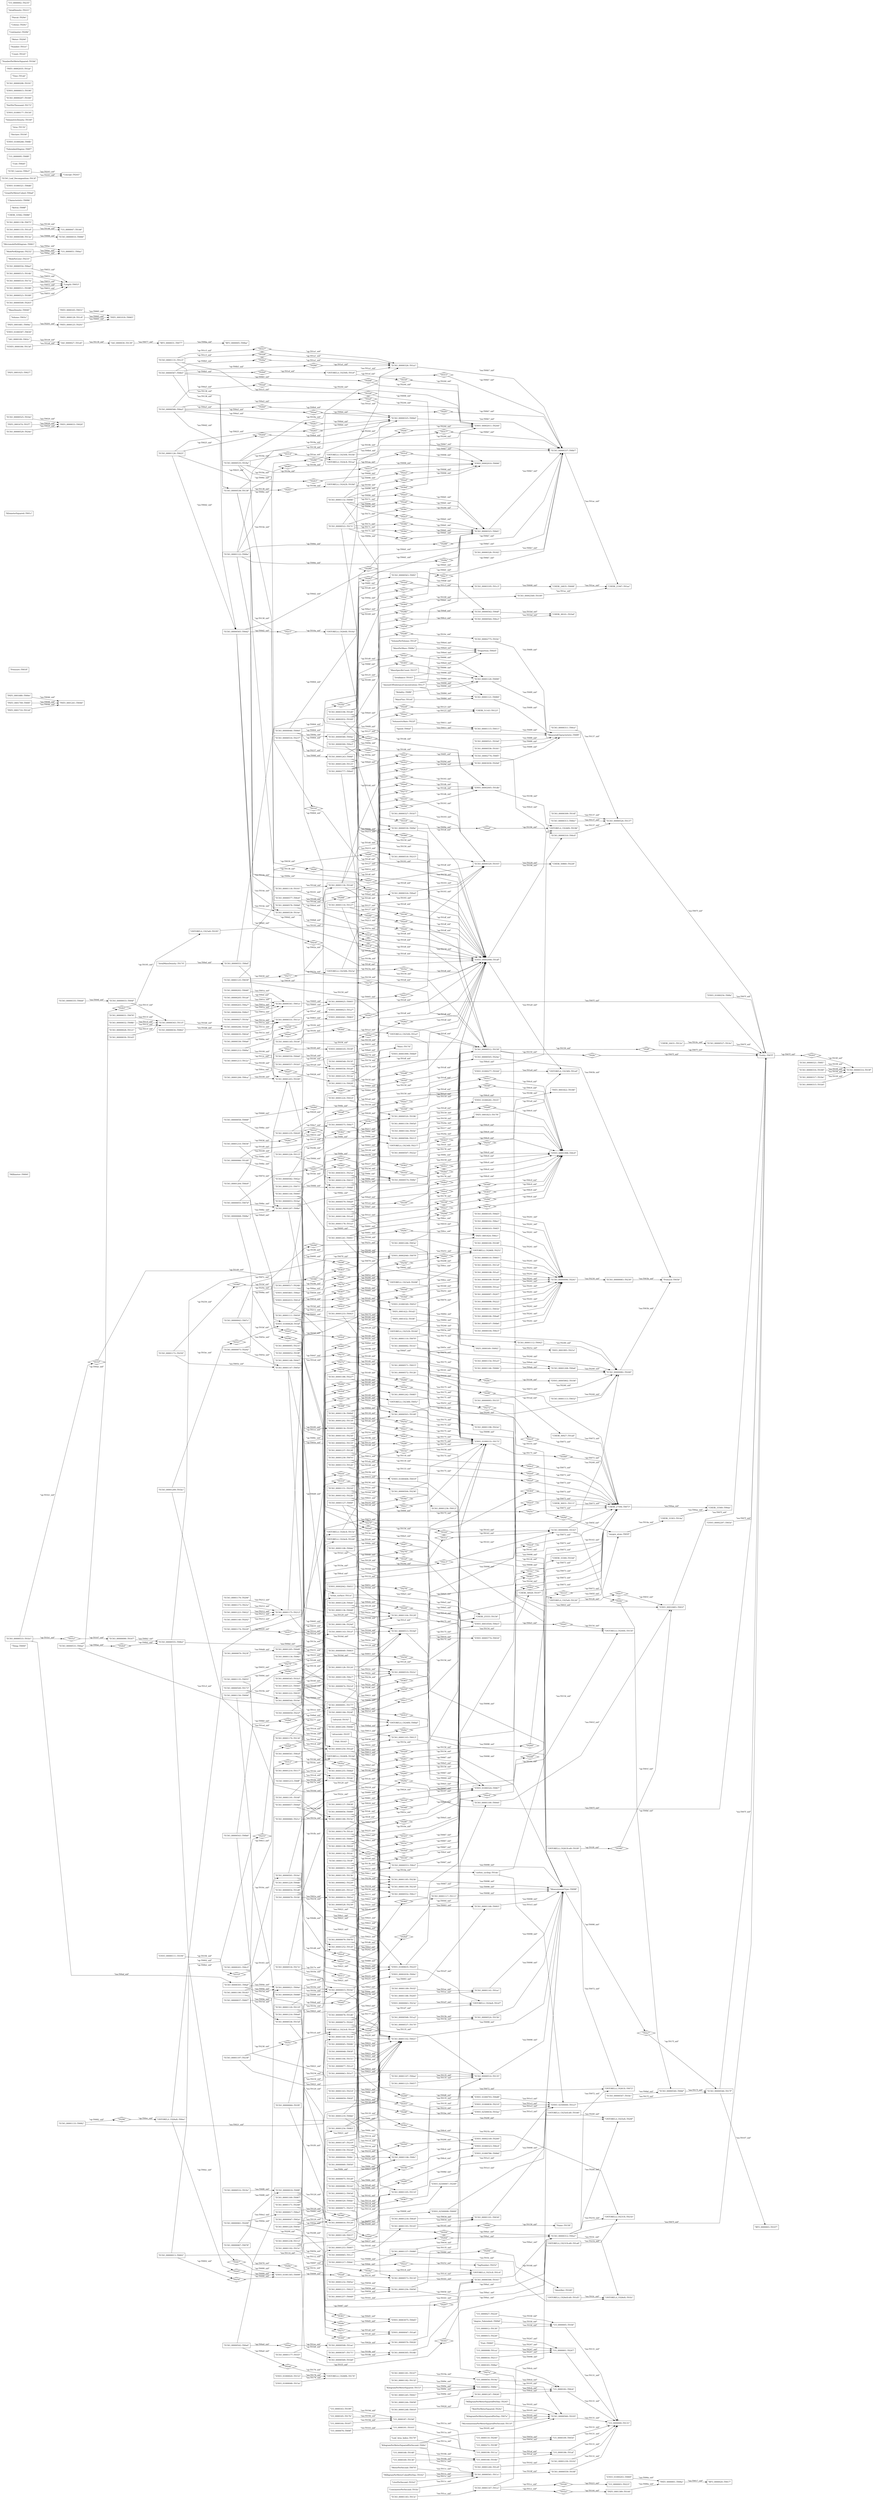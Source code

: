 digraph G {
  splines=polyline;
  rankdir=LR;
  "T0000" [ label="\"Thing::T0000\"" shape="box" ];
  "T0001" [ label="\"ECSO_00000110::T0001\"" shape="box" ];
  "T0002" [ label="\"ECSO_00000013::T0002\"" shape="box" ];
  "T0003" [ label="\"ECSO_00000049::T0003\"" shape="box" ];
  "T0004" [ label="\"Millimeter::T0004\"" shape="box" ];
  "T0005" [ label="\"ECSO_00000025::T0005\"" shape="box" ];
  "T0006" [ label="\"ENVO_00002010::T0006\"" shape="box" ];
  "T0007" [ label="\"ECSO_00000037::T0007\"" shape="box" ];
  "T0008" [ label="\"CHEBI_24835::T0008\"" shape="box" ];
  "T0009" [ label="\"ENVO_02500008::T0009\"" shape="box" ];
  "T000a" [ label="\"ECSO_00001212::T000a\"" shape="box" ];
  "T000b" [ label="\"ECSO_00001200::T000b\"" shape="box" ];
  "T000c" [ label="\"KilogramPerMeterSquaredPerSecond::T000c\"" shape="box" ];
  "T000d" [ label="\"ECSO_00001139::T000d\"" shape="box" ];
  "T000e" [ label="\"PATO_0001680::T000e\"" shape="box" ];
  "T000f" [ label="\"ECSO_00001127::T000f\"" shape="box" ];
  "T0010" [ label="\"ECSO_00001248::T0010\"" shape="box" ];
  "T0011" [ label="\"ECSO_00001115::T0011\"" shape="box" ];
  "T0012" [ label="\"ECSO_00001236::T0012\"" shape="box" ];
  "T0013" [ label="\"ECSO_00001103::T0013\"" shape="box" ];
  "T0014" [ label="\"ECSO_00001224::T0014\"" shape="box" ];
  "T0015" [ label="\"ECSO_00000571::T0015\"" shape="box" ];
  "T0016" [ label="\"ENVO_00005774::T0016\"" shape="box" ];
  "T0017" [ label="\"BFO_0000020::T0017\"" shape="box" ];
  "T0018" [ label="\"Pressure::T0018\"" shape="box" ];
  "T0019" [ label="\"ENVO_01000406::T0019\"" shape="box" ];
  "T001a" [ label="\"ECSO_00000341::T001a\"" shape="box" ];
  "T001b" [ label="\"ECSO_00000111::T001b\"" shape="box" ];
  "T001c" [ label="\"KilometerSquared::T001c\"" shape="box" ];
  "T001d" [ label="\"ENVO_00002033::T001d\"" shape="box" ];
  "T001e" [ label="\"ECSO_00000014::T001e\"" shape="box" ];
  "T001f" [ label="\"ENVO_00010483::T001f\"" shape="box" ];
  "T0020" [ label="\"PATO_0000033::T0020\"" shape="box" ];
  "T0021" [ label="\"ECSO_00001102::T0021\"" shape="box" ];
  "T0022" [ label="\"ECSO_00001223::T0022\"" shape="box" ];
  "T0023" [ label="\"ECSO_00001211::T0023\"" shape="box" ];
  "T0024" [ label="\"ECSO_00001138::T0024\"" shape="box" ];
  "T0025" [ label="\"ECSO_00001126::T0025\"" shape="box" ];
  "T0026" [ label="\"ECSO_00001247::T0026\"" shape="box" ];
  "T0027" [ label="\"PATO_0001025::T0027\"" shape="box" ];
  "T0028" [ label="\"ECSO_00001114::T0028\"" shape="box" ];
  "T0029" [ label="\"ECSO_00001235::T0029\"" shape="box" ];
  "T002a" [ label="\"ECSO_00000582::T002a\"" shape="box" ];
  "T002b" [ label="\"ECSO_00000570::T002b\"" shape="box" ];
  "T002c" [ label="\"IAO_0000109::T002c\"" shape="box" ];
  "T002d" [ label="\"ECSO_00000035::T002d\"" shape="box" ];
  "T002e" [ label="\"ECSO_00000047::T002e\"" shape="box" ];
  "T002f" [ label="\"ECSO_00000059::T002f\"" shape="box" ];
  "T0030" [ label="\"ENVO_01000307::T0030\"" shape="box" ];
  "T0031" [ label="\"PATO_0000165::T0031\"" shape="box" ];
  "T0032" [ label="\"ECSO_00001113::T0032\"" shape="box" ];
  "T0033" [ label="\"ECSO_00001234::T0033\"" shape="box" ];
  "T0034" [ label="\"ECSO_00001101::T0034\"" shape="box" ];
  "T0035" [ label="\"ECSO_00001222::T0035\"" shape="box" ];
  "T0036" [ label="\"ECSO_00001210::T0036\"" shape="box" ];
  "T0037" [ label="\"ECSO_00001149::T0037\"" shape="box" ];
  "T0038" [ label="\"ECSO_00001137::T0038\"" shape="box" ];
  "T0039" [ label="\"ECSO_00001125::T0039\"" shape="box" ];
  "T003a" [ label="\"ECSO_00001246::T003a\"" shape="box" ];
  "T003b" [ label="\"Protocol::T003b\"" shape="box" ];
  "T003c" [ label="\"Volume::T003c\"" shape="box" ];
  "T003d" [ label="\"ECSO_00000012::T003d\"" shape="box" ];
  "T003e" [ label="\"ENVO_00002297::T003e\"" shape="box" ];
  "T003f" [ label="\"ECSO_00000048::T003f\"" shape="box" ];
  "T0040" [ label="\"MassDensity::T0040\"" shape="box" ];
  "T0041" [ label="\"ECSO_00001245::T0041\"" shape="box" ];
  "T0042" [ label="\"ECSO_00001112::T0042\"" shape="box" ];
  "T0043" [ label="\"ECSO_00001233::T0043\"" shape="box" ];
  "T0044" [ label="\"ECSO_00001100::T0044\"" shape="box" ];
  "T0045" [ label="\"ECSO_00001221::T0045\"" shape="box" ];
  "T0046" [ label="\"PATO_0001241::T0046\"" shape="box" ];
  "T0047" [ label="\"ECSO_00001148::T0047\"" shape="box" ];
  "T0048" [ label="\"ECSO_00001136::T0048\"" shape="box" ];
  "T0049" [ label="\"ECSO_00001257::T0049\"" shape="box" ];
  "T004a" [ label="\"ECSO_00000580::T004a\"" shape="box" ];
  "T004b" [ label="\"ECSO_00000045::T004b\"" shape="box" ];
  "T004c" [ label="\"ENVO_00002030::T004c\"" shape="box" ];
  "T004d" [ label="\"ECSO_00000057::T004d\"" shape="box" ];
  "T004e" [ label="\"ECSO_00000021::T004e\"" shape="box" ];
  "T004f" [ label="\"ECSO_00000033::T004f\"" shape="box" ];
  "T0050" [ label="\"ECSO_00000069::T0050\"" shape="box" ];
  "T0051" [ label="\"ENVO_00002042::T0051\"" shape="box" ];
  "T0052" [ label="\"ENVO_01000349::T0052\"" shape="box" ];
  "T0053" [ label="\"Length::T0053\"" shape="box" ];
  "T0054" [ label="\"UO_0000109::T0054\"" shape="box" ];
  "T0055" [ label="\"ECSO_00001135::T0055\"" shape="box" ];
  "T0056" [ label="\"ECSO_00001256::T0056\"" shape="box" ];
  "T0057" [ label="\"ECSO_00001123::T0057\"" shape="box" ];
  "T0058" [ label="\"ECSO_00001244::T0058\"" shape="box" ];
  "T0059" [ label="\"ECSO_00001111::T0059\"" shape="box" ];
  "T005a" [ label="\"ECSO_00001232::T005a\"" shape="box" ];
  "T005b" [ label="\"ECSO_00001220::T005b\"" shape="box" ];
  "T005c" [ label="\"ONTORELA_C0238X::T005c\"" shape="box" ];
  "T005d" [ label="\"ECSO_00001159::T005d\"" shape="box" ];
  "T005e" [ label="\"ECSO_00001147::T005e\"" shape="box" ];
  "T005f" [ label="\"oxygen_atom::T005f\"" shape="box" ];
  "T0060" [ label="\"Foot::T0060\"" shape="box" ];
  "T0061" [ label="\"MicromolePerKilogram::T0061\"" shape="box" ];
  "T0062" [ label="\"ECSO_00000034::T0062\"" shape="box" ];
  "T0063" [ label="\"ENVO_00002041::T0063\"" shape="box" ];
  "T0064" [ label="\"ECSO_00000046::T0064\"" shape="box" ];
  "T0065" [ label="\"PATO_0001018::T0065\"" shape="box" ];
  "T0066" [ label="\"ECSO_00000010::T0066\"" shape="box" ];
  "T0067" [ label="\"ENVO_01000324::T0067\"" shape="box" ];
  "T0068" [ label="\"ECSO_00000058::T0068\"" shape="box" ];
  "T0069" [ label="\"ENVO_01000203::T0069\"" shape="box" ];
  "T006a" [ label="\"PATO_0000001::T006a\"" shape="box" ];
  "T006b" [ label="\"ECSO_00001146::T006b\"" shape="box" ];
  "T006c" [ label="\"ECSO_00001134::T006c\"" shape="box" ];
  "T006d" [ label="\"ECSO_00001255::T006d\"" shape="box" ];
  "T006e" [ label="\"ECSO_00001122::T006e\"" shape="box" ];
  "T006f" [ label="\"ECSO_00001243::T006f\"" shape="box" ];
  "T0070" [ label="\"ECSO_00001110::T0070\"" shape="box" ];
  "T0071" [ label="\"ECSO_00001231::T0071\"" shape="box" ];
  "T0072" [ label="\"ONTORELA_C0261X::T0072\"" shape="box" ];
  "T0073" [ label="\"CHEBI_27594::T0073\"" shape="box" ];
  "T0074" [ label="\"MeterPerSecond::T0074\"" shape="box" ];
  "T0075" [ label="\"ECSO_00001158::T0075\"" shape="box" ];
  "T0076" [ label="\"ECSO_00000031::T0076\"" shape="box" ];
  "T0077" [ label="\"BFO_0000031::T0077\"" shape="box" ];
  "T0078" [ label="\"ECSO_00000067::T0078\"" shape="box" ];
  "T0079" [ label="\"ENVO_00002040::T0079\"" shape="box" ];
  "T007a" [ label="\"KilogramPerMeterSquaredPerDay::T007a\"" shape="box" ];
  "T007b" [ label="\"ECSO_00000079::T007b\"" shape="box" ];
  "T007c" [ label="\"ECSO_00000043::T007c\"" shape="box" ];
  "T007d" [ label="\"ECSO_00000055::T007d\"" shape="box" ];
  "T007e" [ label="\"ECSO_00001230::T007e\"" shape="box" ];
  "T007f" [ label="\"Entity::T007f\"" shape="box" ];
  "T0080" [ label="\"ECSO_00001157::T0080\"" shape="box" ];
  "T0081" [ label="\"ECSO_00001145::T0081\"" shape="box" ];
  "T0082" [ label="\"ECSO_00001133::T0082\"" shape="box" ];
  "T0083" [ label="\"ECSO_00001254::T0083\"" shape="box" ];
  "T0084" [ label="\"ECSO_00001121::T0084\"" shape="box" ];
  "T0085" [ label="\"ECSO_00001242::T0085\"" shape="box" ];
  "T0086" [ label="\"CHEBI_33582::T0086\"" shape="box" ];
  "T0087" [ label="\"ECSO_00001169::T0087\"" shape="box" ];
  "T0088" [ label="\"ECSO_00000020::T0088\"" shape="box" ];
  "T0089" [ label="\"ECSO_00000056::T0089\"" shape="box" ];
  "T008a" [ label="\"ECSO_00000068::T008a\"" shape="box" ];
  "T008b" [ label="\"ECSO_00000032::T008b\"" shape="box" ];
  "T008c" [ label="\"ECSO_00000044::T008c\"" shape="box" ];
  "T008d" [ label="\"ENVO_01000786::T008d\"" shape="box" ];
  "T008e" [ label="\"MassPerMass::T008e\"" shape="box" ];
  "T008f" [ label="\"Kelvin::T008f\"" shape="box" ];
  "T0090" [ label="\"ECSO_00001120::T0090\"" shape="box" ];
  "T0091" [ label="\"ECSO_00001241::T0091\"" shape="box" ];
  "T0092" [ label="\"PATO_0000169::T0092\"" shape="box" ];
  "T0093" [ label="\"ECSO_00001168::T0093\"" shape="box" ];
  "T0094" [ label="\"ECSO_00001156::T0094\"" shape="box" ];
  "T0095" [ label="\"ECSO_00001144::T0095\"" shape="box" ];
  "T0096" [ label="\"ECSO_00001132::T0096\"" shape="box" ];
  "T0097" [ label="\"ECSO_00001253::T0097\"" shape="box" ];
  "T0098" [ label="\"MeasurementType::T0098\"" shape="box" ];
  "T0099" [ label="\"ENVO_01001305::T0099\"" shape="box" ];
  "T009a" [ label="\"PATO_0001681::T009a\"" shape="box" ];
  "T009b" [ label="\"Characteristic::T009b\"" shape="box" ];
  "T009c" [ label="\"UO_0000052::T009c\"" shape="box" ];
  "T009d" [ label="\"degree_Fahrenheit::T009d\"" shape="box" ];
  "T009e" [ label="\"ECSO_00000530::T009e\"" shape="box" ];
  "T009f" [ label="\"UO_0000076::T009f\"" shape="box" ];
  "T00a0" [ label="\"ECSO_00000542::T00a0\"" shape="box" ];
  "T00a1" [ label="\"ECSO_00000312::T00a1\"" shape="box" ];
  "T00a2" [ label="\"ECSO_00000554::T00a2\"" shape="box" ];
  "T00a3" [ label="\"ECSO_00000300::T00a3\"" shape="box" ];
  "T00a4" [ label="\"ECSO_00000324::T00a4\"" shape="box" ];
  "T00a5" [ label="\"ECSO_00000566::T00a5\"" shape="box" ];
  "T00a6" [ label="\"ECSO_00000336::T00a6\"" shape="box" ];
  "T00a7" [ label="\"ECSO_00000203::T00a7\"" shape="box" ];
  "T00a8" [ label="\"ECSO_00000106::T00a8\"" shape="box" ];
  "T00a9" [ label="\"ECSO_00000579::T00a9\"" shape="box" ];
  "T00aa" [ label="\"CHEBI_33560::T00aa\"" shape="box" ];
  "T00ab" [ label="\"ECSO_00001208::T00ab\"" shape="box" ];
  "T00ac" [ label="\"UO_0000051::T00ac\"" shape="box" ];
  "T00ad" [ label="\"GramPerMeterCubed::T00ad\"" shape="box" ];
  "T00ae" [ label="\"ECSO_00000531::T00ae\"" shape="box" ];
  "T00af" [ label="\"ECSO_00000301::T00af\"" shape="box" ];
  "T00b0" [ label="\"ECSO_00000543::T00b0\"" shape="box" ];
  "T00b1" [ label="\"ECSO_00000313::T00b1\"" shape="box" ];
  "T00b2" [ label="\"ECSO_00000555::T00b2\"" shape="box" ];
  "T00b3" [ label="\"ECSO_00000204::T00b3\"" shape="box" ];
  "T00b4" [ label="\"ECSO_00000325::T00b4\"" shape="box" ];
  "T00b5" [ label="\"ECSO_00000567::T00b5\"" shape="box" ];
  "T00b6" [ label="\"ECSO_00000107::T00b6\"" shape="box" ];
  "T00b7" [ label="\"ECSO_00000337::T00b7\"" shape="box" ];
  "T00b8" [ label="\"ECSO_00000578::T00b8\"" shape="box" ];
  "T00b9" [ label="\"ENVO_00001999::T00b9\"" shape="box" ];
  "T00ba" [ label="\"BFO_0000005::T00ba\"" shape="box" ];
  "T00bb" [ label="\"ECSO_00001219::T00bb\"" shape="box" ];
  "T00bc" [ label="\"ECSO_00001207::T00bc\"" shape="box" ];
  "T00bd" [ label="\"ONTORELA_C0248X::T00bd\"" shape="box" ];
  "T00be" [ label="\"UO_0000183::T00be\"" shape="box" ];
  "T00bf" [ label="\"ECSO_00000540::T00bf\"" shape="box" ];
  "T00c0" [ label="\"ECSO_00000310::T00c0\"" shape="box" ];
  "T00c1" [ label="\"ECSO_00000552::T00c1\"" shape="box" ];
  "T00c2" [ label="\"ECSO_00000564::T00c2\"" shape="box" ];
  "T00c3" [ label="\"ECSO_00000201::T00c3\"" shape="box" ];
  "T00c4" [ label="\"ENVO_01000323::T00c4\"" shape="box" ];
  "T00c5" [ label="\"ECSO_00000104::T00c5\"" shape="box" ];
  "T00c6" [ label="\"ECSO_00000577::T00c6\"" shape="box" ];
  "T00c7" [ label="\"ECSO_00001109::T00c7\"" shape="box" ];
  "T00c8" [ label="\"ECSO_00001218::T00c8\"" shape="box" ];
  "T00c9" [ label="\"ENVO_00001998::T00c9\"" shape="box" ];
  "T00ca" [ label="\"ECSO_00001206::T00ca\"" shape="box" ];
  "T00cb" [ label="\"UO_0000182::T00cb\"" shape="box" ];
  "T00cc" [ label="\"PATO_0001824::T00cc\"" shape="box" ];
  "T00cd" [ label="\"ECSO_00000541::T00cd\"" shape="box" ];
  "T00ce" [ label="\"ECSO_00000311::T00ce\"" shape="box" ];
  "T00cf" [ label="\"ECSO_00000553::T00cf\"" shape="box" ];
  "T00d0" [ label="\"ECSO_00000202::T00d0\"" shape="box" ];
  "T00d1" [ label="\"ECSO_00000323::T00d1\"" shape="box" ];
  "T00d2" [ label="\"ECSO_00000565::T00d2\"" shape="box" ];
  "T00d3" [ label="\"ECSO_00000105::T00d3\"" shape="box" ];
  "T00d4" [ label="\"ECSO_00000335::T00d4\"" shape="box" ];
  "T00d5" [ label="\"ENVO_00003075::T00d5\"" shape="box" ];
  "T00d6" [ label="\"ENVO_01000321::T00d6\"" shape="box" ];
  "T00d7" [ label="\"ECSO_00000576::T00d7\"" shape="box" ];
  "T00d8" [ label="\"ENVO_01000793::T00d8\"" shape="box" ];
  "T00d9" [ label="\"ECSO_00001205::T00d9\"" shape="box" ];
  "T00da" [ label="\"ECSO_00001108::T00da\"" shape="box" ];
  "T00db" [ label="\"ECSO_00001229::T00db\"" shape="box" ];
  "T00dc" [ label="\"ECSO_00001217::T00dc\"" shape="box" ];
  "T00dd" [ label="\"ECSO_00000550::T00dd\"" shape="box" ];
  "T00de" [ label="\"ECSO_00000320::T00de\"" shape="box" ];
  "T00df" [ label="\"ECSO_00000562::T00df\"" shape="box" ];
  "T00e0" [ label="\"ECSO_00002777::T00e0\"" shape="box" ];
  "T00e1" [ label="\"ECSO_00000102::T00e1\"" shape="box" ];
  "T00e2" [ label="\"ECSO_00000017::T00e2\"" shape="box" ];
  "T00e3" [ label="\"ECSO_Leaves::T00e3\"" shape="box" ];
  "T00e4" [ label="\"Proportion::T00e4\"" shape="box" ];
  "T00e5" [ label="\"ENVO_00010504::T00e5\"" shape="box" ];
  "T00e6" [ label="\"Unit::T00e6\"" shape="box" ];
  "T00e7" [ label="\"ECSO_00000575::T00e7\"" shape="box" ];
  "T00e8" [ label="\"ECSO_00001216::T00e8\"" shape="box" ];
  "T00e9" [ label="\"ECSO_00001204::T00e9\"" shape="box" ];
  "T00ea" [ label="\"ECSO_00001107::T00ea\"" shape="box" ];
  "T00eb" [ label="\"ECSO_00001228::T00eb\"" shape="box" ];
  "T00ec" [ label="\"ONTORELA_C026aX::T00ec\"" shape="box" ];
  "T00ed" [ label="\"Speed::T00ed\"" shape="box" ];
  "T00ee" [ label="\"ENVO_00005801::T00ee\"" shape="box" ];
  "T00ef" [ label="\"ECSO_00000551::T00ef\"" shape="box" ];
  "T00f0" [ label="\"UO_0000095::T00f0\"" shape="box" ];
  "T00f1" [ label="\"ECSO_00000321::T00f1\"" shape="box" ];
  "T00f2" [ label="\"ECSO_00000563::T00f2\"" shape="box" ];
  "T00f3" [ label="\"ECSO_00000103::T00f3\"" shape="box" ];
  "T00f4" [ label="\"PATO_0001709::T00f4\"" shape="box" ];
  "T00f5" [ label="\"ECSO_00002776::T00f5\"" shape="box" ];
  "T00f6" [ label="\"Molality::T00f6\"" shape="box" ];
  "T00f7" [ label="\"FahrenheitDegree::T00f7\"" shape="box" ];
  "T00f8" [ label="\"ECSO_00000018::T00f8\"" shape="box" ];
  "T00f9" [ label="\"MeasuredCharacteristic::T00f9\"" shape="box" ];
  "T00fa" [ label="\"ENVO_01000254::T00fa\"" shape="box" ];
  "T00fb" [ label="\"ENVO_01000266::T00fb\"" shape="box" ];
  "T00fc" [ label="\"ECSO_00001106::T00fc\"" shape="box" ];
  "T00fd" [ label="\"ECSO_00001227::T00fd\"" shape="box" ];
  "T00fe" [ label="\"ECSO_00000574::T00fe\"" shape="box" ];
  "T00ff" [ label="\"ECSO_00001215::T00ff\"" shape="box" ];
  "T0100" [ label="\"ECSO_00001203::T0100\"" shape="box" ];
  "T0101" [ label="\"ECSO_00001118::T0101\"" shape="box" ];
  "T0102" [ label="\"ECSO_00001239::T0102\"" shape="box" ];
  "T0103" [ label="\"UO_0000191::T0103\"" shape="box" ];
  "T0104" [ label="\"Hectare::T0104\"" shape="box" ];
  "T0105" [ label="\"ECSO_00000560::T0105\"" shape="box" ];
  "T0106" [ label="\"ENVO_00005802::T0106\"" shape="box" ];
  "T0107" [ label="\"BFO_0000003::T0107\"" shape="box" ];
  "T0108" [ label="\"ECSO_00000100::T0108\"" shape="box" ];
  "T0109" [ label="\"ECSO_00002569::T0109\"" shape="box" ];
  "T010a" [ label="\"ECSO_00000027::T010a\"" shape="box" ];
  "T010b" [ label="\"ONTORELA_C0250X::T010b\"" shape="box" ];
  "T010c" [ label="\"ECSO_00002775::T010c\"" shape="box" ];
  "T010d" [ label="\"CHEBI_33300::T010d\"" shape="box" ];
  "T010e" [ label="\"ECSO_00000015::T010e\"" shape="box" ];
  "T010f" [ label="\"ENVO_00000105::T010f\"" shape="box" ];
  "T0110" [ label="\"MicroeinsteinsPerMeterSquaredPerSecond::T0110\"" shape="box" ];
  "T0111" [ label="\"ECSO_00001117::T0111\"" shape="box" ];
  "T0112" [ label="\"ECSO_00001238::T0112\"" shape="box" ];
  "T0113" [ label="\"CHEBI_36931::T0113\"" shape="box" ];
  "T0114" [ label="\"ECSO_00001105::T0114\"" shape="box" ];
  "T0115" [ label="\"ECSO_00001226::T0115\"" shape="box" ];
  "T0116" [ label="\"ECSO_00000573::T0116\"" shape="box" ];
  "T0117" [ label="\"ECSO_00001214::T0117\"" shape="box" ];
  "T0118" [ label="\"ECSO_00001202::T0118\"" shape="box" ];
  "T0119" [ label="\"ECSO_00001129::T0119\"" shape="box" ];
  "T011a" [ label="\"UO_0000190::T011a\"" shape="box" ];
  "T011b" [ label="\"Area::T011b\"" shape="box" ];
  "T011c" [ label="\"ECSO_00000561::T011c\"" shape="box" ];
  "T011d" [ label="\"ECSO_00000101::T011d\"" shape="box" ];
  "T011e" [ label="\"ECSO_00000331::T011e\"" shape="box" ];
  "T011f" [ label="\"ECSO_00000343::T011f\"" shape="box" ];
  "T0120" [ label="\"ECSO_00000016::T0120\"" shape="box" ];
  "T0121" [ label="\"ECSO_00000028::T0121\"" shape="box" ];
  "T0122" [ label="\"ECSO_00001201::T0122\"" shape="box" ];
  "T0123" [ label="\"CHEBI_51143::T0123\"" shape="box" ];
  "T0124" [ label="\"ECSO_00001128::T0124\"" shape="box" ];
  "T0125" [ label="\"ECSO_00001249::T0125\"" shape="box" ];
  "T0126" [ label="\"ONTORELA_C025aX::T0126\"" shape="box" ];
  "T0127" [ label="\"ECSO_00001116::T0127\"" shape="box" ];
  "T0128" [ label="\"ECSO_00001237::T0128\"" shape="box" ];
  "T0129" [ label="\"ECSO_00001104::T0129\"" shape="box" ];
  "T012a" [ label="\"ECSO_00001225::T012a\"" shape="box" ];
  "T012b" [ label="\"ECSO_00000572::T012b\"" shape="box" ];
  "T012c" [ label="\"ECSO_00001213::T012c\"" shape="box" ];
  "T012d" [ label="\"PATO_0001710::T012d\"" shape="box" ];
  "T012e" [ label="\"CHEBI_24431::T012e\"" shape="box" ];
  "T012f" [ label="\"VolumePerVolume::T012f\"" shape="box" ];
  "T0130" [ label="\"UO_0000012::T0130\"" shape="box" ];
  "T0131" [ label="\"UO_0000000::T0131\"" shape="box" ];
  "T0132" [ label="\"ECSO_00001182::T0132\"" shape="box" ];
  "T0133" [ label="\"ECSO_00000502::T0133\"" shape="box" ];
  "T0134" [ label="\"ECSO_00001170::T0134\"" shape="box" ];
  "T0135" [ label="\"ECSO_00000514::T0135\"" shape="box" ];
  "T0136" [ label="\"UO_0000169::T0136\"" shape="box" ];
  "T0137" [ label="\"ECSO_00000526::T0137\"" shape="box" ];
  "T0138" [ label="\"ECSO_00000538::T0138\"" shape="box" ];
  "T0139" [ label="\"IAO_0000030::T0139\"" shape="box" ];
  "T013a" [ label="\"ECSO_00000308::T013a\"" shape="box" ];
  "T013b" [ label="\"ECSO_00001195::T013b\"" shape="box" ];
  "T013c" [ label="\"ECSO_00001183::T013c\"" shape="box" ];
  "T013d" [ label="\"STATO_0000184::T013d\"" shape="box" ];
  "T013e" [ label="\"ONTORELA_C026cX::T013e\"" shape="box" ];
  "T013f" [ label="\"ECSO_Leaf_Decomposition::T013f\"" shape="box" ];
  "T0140" [ label="\"VolumetricDensity::T0140\"" shape="box" ];
  "T0141" [ label="\"ECSO_00000092::T0141\"" shape="box" ];
  "T0142" [ label="\"ECSO_00000080::T0142\"" shape="box" ];
  "T0143" [ label="\"ECSO_00000094::T0143\"" shape="box" ];
  "T0144" [ label="\"PATO_0001309::T0144\"" shape="box" ];
  "T0145" [ label="\"ECSO_00001193::T0145\"" shape="box" ];
  "T0146" [ label="\"UO_0000047::T0146\"" shape="box" ];
  "T0147" [ label="\"ECSO_00001181::T0147\"" shape="box" ];
  "T0148" [ label="\"UO_0000168::T0148\"" shape="box" ];
  "T0149" [ label="\"ECSO_00000503::T0149\"" shape="box" ];
  "T014a" [ label="\"CHEBI_33303::T014a\"" shape="box" ];
  "T014b" [ label="\"ECSO_00000515::T014b\"" shape="box" ];
  "T014c" [ label="\"ECSO_00000527::T014c\"" shape="box" ];
  "T014d" [ label="\"ONTORELA_C0240X::T014d\"" shape="box" ];
  "T014e" [ label="\"ECSO_00000539::T014e\"" shape="box" ];
  "T014f" [ label="\"ECSO_00000309::T014f\"" shape="box" ];
  "T0150" [ label="\"ENVO_01000177::T0150\"" shape="box" ];
  "T0151" [ label="\"ECSO_00001194::T0151\"" shape="box" ];
  "T0152" [ label="\"ENVO_01000020::T0152\"" shape="box" ];
  "T0153" [ label="\"KilogramPerMeterSquared::T0153\"" shape="box" ];
  "T0154" [ label="\"ONTORELA_C0244X::T0154\"" shape="box" ];
  "T0155" [ label="\"ECSO_00000093::T0155\"" shape="box" ];
  "T0156" [ label="\"CHEBI_25555::T0156\"" shape="box" ];
  "T0157" [ label="\"MassSpecificCount::T0157\"" shape="box" ];
  "T0158" [ label="\"Name::T0158\"" shape="box" ];
  "T0159" [ label="\"ECSO_00000512::T0159\"" shape="box" ];
  "T015a" [ label="\"ENVO_01000048::T015a\"" shape="box" ];
  "T015b" [ label="\"ECSO_00000524::T015b\"" shape="box" ];
  "T015c" [ label="\"ECSO_00001192::T015c\"" shape="box" ];
  "T015d" [ label="\"ECSO_00000536::T015d\"" shape="box" ];
  "T015e" [ label="\"ECSO_00001180::T015e\"" shape="box" ];
  "T015f" [ label="\"ECSO_00000548::T015f\"" shape="box" ];
  "T0160" [ label="\"ONTORELA_C0252X::T0160\"" shape="box" ];
  "T0161" [ label="\"ECSO_00000306::T0161\"" shape="box" ];
  "T0162" [ label="\"MilligramPerMeterCubedPerDay::T0162\"" shape="box" ];
  "T0163" [ label="\"Irradiance::T0163\"" shape="box" ];
  "T0164" [ label="\"ENVO_01000277::T0164\"" shape="box" ];
  "T0165" [ label="\"PAR::T0165\"" shape="box" ];
  "T0166" [ label="\"ONTORELA_C025eX-el0::T0166\"" shape="box" ];
  "T0167" [ label="\"ECSO_00000090::T0167\"" shape="box" ];
  "T0168" [ label="\"Identifier::T0168\"" shape="box" ];
  "T0169" [ label="\"ECSO_00002932::T0169\"" shape="box" ];
  "T016a" [ label="\"ONTORELA_C0264X::T016a\"" shape="box" ];
  "T016b" [ label="\"UO_0000166::T016b\"" shape="box" ];
  "T016c" [ label="\"ECSO_00000501::T016c\"" shape="box" ];
  "T016d" [ label="\"ECSO_00000513::T016d\"" shape="box" ];
  "T016e" [ label="\"ECSO_00000525::T016e\"" shape="box" ];
  "T016f" [ label="\"ECSO_00001191::T016f\"" shape="box" ];
  "T0170" [ label="\"ECSO_00000537::T0170\"" shape="box" ];
  "T0171" [ label="\"ECSO_00000307::T0171\"" shape="box" ];
  "T0172" [ label="\"PartPerThousand::T0172\"" shape="box" ];
  "T0173" [ label="\"ECSO_00000549::T0173\"" shape="box" ];
  "T0174" [ label="\"ArealMassDensity::T0174\"" shape="box" ];
  "T0175" [ label="\"ENVO_01000155::T0175\"" shape="box" ];
  "T0176" [ label="\"ONTORELA_C0268X::T0176\"" shape="box" ];
  "T0177" [ label="\"ECSO_00000091::T0177\"" shape="box" ];
  "T0178" [ label="\"PATO_0001823::T0178\"" shape="box" ];
  "T0179" [ label="\"Leaf_Area_Index::T0179\"" shape="box" ];
  "T017a" [ label="\"ECSO_00000510::T017a\"" shape="box" ];
  "T017b" [ label="\"UO_0000165::T017b\"" shape="box" ];
  "T017c" [ label="\"ECSO_00000522::T017c\"" shape="box" ];
  "T017d" [ label="\"Mass::T017d\"" shape="box" ];
  "T017e" [ label="\"ECSO_00000534::T017e\"" shape="box" ];
  "T017f" [ label="\"ECSO_00000546::T017f\"" shape="box" ];
  "T0180" [ label="\"ECSO_00000316::T0180\"" shape="box" ];
  "T0181" [ label="\"ECSO_00000558::T0181\"" shape="box" ];
  "T0182" [ label="\"ECSO_00000328::T0182\"" shape="box" ];
  "T0183" [ label="\"ECSO_00001190::T0183\"" shape="box" ];
  "T0184" [ label="\"ECSO_00000207::T0184\"" shape="box" ];
  "T0185" [ label="\"ENVO_00000134::T0185\"" shape="box" ];
  "T0186" [ label="\"PATO_0001822::T0186\"" shape="box" ];
  "T0187" [ label="\"UO_0000164::T0187\"" shape="box" ];
  "T0188" [ label="\"ECSO_00000511::T0188\"" shape="box" ];
  "T0189" [ label="\"ECSO_00000523::T0189\"" shape="box" ];
  "T018a" [ label="\"ECSO_00000535::T018a\"" shape="box" ];
  "T018b" [ label="\"ECSO_00000305::T018b\"" shape="box" ];
  "T018c" [ label="\"ECSO_00000547::T018c\"" shape="box" ];
  "T018d" [ label="\"ONTORELA_C0242X::T018d\"" shape="box" ];
  "T018e" [ label="\"ECSO_00000317::T018e\"" shape="box" ];
  "T018f" [ label="\"ECSO_00000559::T018f\"" shape="box" ];
  "T0190" [ label="\"ENVO_00000015::T0190\"" shape="box" ];
  "T0191" [ label="\"ECSO_00000208::T0191\"" shape="box" ];
  "T0192" [ label="\"infrared::T0192\"" shape="box" ];
  "T0193" [ label="\"ECSO_00000329::T0193\"" shape="box" ];
  "T0194" [ label="\"ENVO_00000111::T0194\"" shape="box" ];
  "T0195" [ label="\"ONTORELA_C023aX::T0195\"" shape="box" ];
  "T0196" [ label="\"ONTORELA_C0246X::T0196\"" shape="box" ];
  "T0197" [ label="\"CHEBI_36928::T0197\"" shape="box" ];
  "T0198" [ label="\"UO_0000272::T0198\"" shape="box" ];
  "T0199" [ label="\"UO_0000163::T0199\"" shape="box" ];
  "T019a" [ label="\"UO_0000054::T019a\"" shape="box" ];
  "T019b" [ label="\"ECSO_00000520::T019b\"" shape="box" ];
  "T019c" [ label="\"ECSO_00000532::T019c\"" shape="box" ];
  "T019d" [ label="\"UO_0000187::T019d\"" shape="box" ];
  "T019e" [ label="\"ECSO_00000544::T019e\"" shape="box" ];
  "T019f" [ label="\"ECSO_00000314::T019f\"" shape="box" ];
  "T01a0" [ label="\"ECSO_00000556::T01a0\"" shape="box" ];
  "T01a1" [ label="\"ECSO_00000326::T01a1\"" shape="box" ];
  "T01a2" [ label="\"ECSO_00000568::T01a2\"" shape="box" ];
  "T01a3" [ label="\"ONTORELA_C0254X::T01a3\"" shape="box" ];
  "T01a4" [ label="\"ECSO_00000205::T01a4\"" shape="box" ];
  "T01a5" [ label="\"ECSO_00000108::T01a5\"" shape="box" ];
  "T01a6" [ label="\"ENVO_00000047::T01a6\"" shape="box" ];
  "T01a7" [ label="\"ENVO_00000023::T01a7\"" shape="box" ];
  "T01a8" [ label="\"ONTORELA_C0231X-el0::T01a8\"" shape="box" ];
  "T01a9" [ label="\"ONTORELA_C0236X::T01a9\"" shape="box" ];
  "T01aa" [ label="\"ONTORELA_C024cX::T01aa\"" shape="box" ];
  "T01ab" [ label="\"Time::T01ab\"" shape="box" ];
  "T01ac" [ label="\"CHEBI_23367::T01ac\"" shape="box" ];
  "T01ad" [ label="\"CHEBI_36927::T01ad\"" shape="box" ];
  "T01ae" [ label="\"PATO_00002035::T01ae\"" shape="box" ];
  "T01af" [ label="\"UO_0000186::T01af\"" shape="box" ];
  "T01b0" [ label="\"ECSO_00000521::T01b0\"" shape="box" ];
  "T01b1" [ label="\"ECSO_00000533::T01b1\"" shape="box" ];
  "T01b2" [ label="\"LiterPerSecond::T01b2\"" shape="box" ];
  "T01b3" [ label="\"ECSO_00000545::T01b3\"" shape="box" ];
  "T01b4" [ label="\"ECSO_00000315::T01b4\"" shape="box" ];
  "T01b5" [ label="\"ECSO_00000557::T01b5\"" shape="box" ];
  "T01b6" [ label="\"ECSO_00000206::T01b6\"" shape="box" ];
  "T01b7" [ label="\"ECSO_00000327::T01b7\"" shape="box" ];
  "T01b8" [ label="\"ECSO_00000569::T01b8\"" shape="box" ];
  "T01b9" [ label="\"ECSO_00000109::T01b9\"" shape="box" ];
  "T01ba" [ label="\"ENVO_02500034::T01ba\"" shape="box" ];
  "T01bb" [ label="\"NumberPerMeterSquared::T01bb\"" shape="box" ];
  "T01bc" [ label="\"ECSO_00001209::T01bc\"" shape="box" ];
  "T01bd" [ label="\"CHEBI_38101::T01bd\"" shape="box" ];
  "T01be" [ label="\"ECSO_00000053::T01be\"" shape="box" ];
  "T01bf" [ label="\"ENVO_01000628::T01bf\"" shape="box" ];
  "T01c0" [ label="\"ONTORELA_C023cX::T01c0\"" shape="box" ];
  "T01c1" [ label="\"ECSO_00000065::T01c1\"" shape="box" ];
  "T01c2" [ label="\"ECSO_00000077::T01c2\"" shape="box" ];
  "T01c3" [ label="\"ECSO_00003195::T01c3\"" shape="box" ];
  "T01c4" [ label="\"ONTORELA_C025cX::T01c4\"" shape="box" ];
  "T01c5" [ label="\"ECSO_00001131::T01c5\"" shape="box" ];
  "T01c6" [ label="\"ECSO_00001252::T01c6\"" shape="box" ];
  "T01c7" [ label="\"AmountOfSubstanceConcentration::T01c7\"" shape="box" ];
  "T01c8" [ label="\"ECSO_00001240::T01c8\"" shape="box" ];
  "T01c9" [ label="\"PATO_0000128::T01c9\"" shape="box" ];
  "T01ca" [ label="\"UO_0000008::T01ca\"" shape="box" ];
  "T01cb" [ label="\"ECSO_00001179::T01cb\"" shape="box" ];
  "T01cc" [ label="\"ECSO_00001167::T01cc\"" shape="box" ];
  "T01cd" [ label="\"ECSO_00001155::T01cd\"" shape="box" ];
  "T01ce" [ label="\"ocean_surface::T01ce\"" shape="box" ];
  "T01cf" [ label="\"ECSO_00001143::T01cf\"" shape="box" ];
  "T01d0" [ label="\"ECSO_00003196::T01d0\"" shape="box" ];
  "T01d1" [ label="\"Count::T01d1\"" shape="box" ];
  "T01d2" [ label="\"PATO_0001422::T01d2\"" shape="box" ];
  "T01d3" [ label="\"ECSO_00000030::T01d3\"" shape="box" ];
  "T01d4" [ label="\"ONTORELA_C024eX::T01d4\"" shape="box" ];
  "T01d5" [ label="\"ONTORELA_C026eX-el0::T01d5\"" shape="box" ];
  "T01d6" [ label="\"ECSO_00000078::T01d6\"" shape="box" ];
  "T01d7" [ label="\"ONTORELA_C024aX::T01d7\"" shape="box" ];
  "T01d8" [ label="\"ECSO_00000054::T01d8\"" shape="box" ];
  "T01d9" [ label="\"ECSO_00000066::T01d9\"" shape="box" ];
  "T01da" [ label="\"carbon_cycling::T01da\"" shape="box" ];
  "T01db" [ label="\"ENVO_00002005::T01db\"" shape="box" ];
  "T01dc" [ label="\"ECSO_00001142::T01dc\"" shape="box" ];
  "T01dd" [ label="\"ECSO_00001130::T01dd\"" shape="box" ];
  "T01de" [ label="\"ECSO_00001251::T01de\"" shape="box" ];
  "T01df" [ label="\"ENVO_00002006::T01df\"" shape="box" ];
  "T01e0" [ label="\"MassFlux::T01e0\"" shape="box" ];
  "T01e1" [ label="\"Number::T01e1\"" shape="box" ];
  "T01e2" [ label="\"ECSO_00001178::T01e2\"" shape="box" ];
  "T01e3" [ label="\"ENVO_02500000::T01e3\"" shape="box" ];
  "T01e4" [ label="\"ECSO_00001166::T01e4\"" shape="box" ];
  "T01e5" [ label="\"ECSO_00001154::T01e5\"" shape="box" ];
  "T01e6" [ label="\"IAO_0000027::T01e6\"" shape="box" ];
  "T01e7" [ label="\"ECSO_00000063::T01e7\"" shape="box" ];
  "T01e8" [ label="\"ECSO_00000075::T01e8\"" shape="box" ];
  "T01e9" [ label="\"ECSO_00000051::T01e9\"" shape="box" ];
  "T01ea" [ label="\"ECSO_00000099::T01ea\"" shape="box" ];
  "T01eb" [ label="\"ECSO_00001153::T01eb\"" shape="box" ];
  "T01ec" [ label="\"ECSO_00001141::T01ec\"" shape="box" ];
  "T01ed" [ label="\"ECSO_00001250::T01ed\"" shape="box" ];
  "T01ee" [ label="\"ECSO_00000508::T01ee\"" shape="box" ];
  "T01ef" [ label="\"ONTORELA_C0256X::T01ef\"" shape="box" ];
  "T01f0" [ label="\"ONTORELA_C0261X-el0::T01f0\"" shape="box" ];
  "T01f1" [ label="\"ENVO_01000281::T01f1\"" shape="box" ];
  "T01f2" [ label="\"ECSO_00001189::T01f2\"" shape="box" ];
  "T01f3" [ label="\"ECSO_00001177::T01f3\"" shape="box" ];
  "T01f4" [ label="\"ECSO_00001165::T01f4\"" shape="box" ];
  "T01f5" [ label="\"ultraviolet::T01f5\"" shape="box" ];
  "T01f6" [ label="\"PATO_0001432::T01f6\"" shape="box" ];
  "T01f7" [ label="\"PATO_0001674::T01f7\"" shape="box" ];
  "T01f8" [ label="\"ECSO_00000052::T01f8\"" shape="box" ];
  "T01f9" [ label="\"ECSO_00000064::T01f9\"" shape="box" ];
  "T01fa" [ label="\"CentimeterPerSecond::T01fa\"" shape="box" ];
  "T01fb" [ label="\"ECSO_00000076::T01fb\"" shape="box" ];
  "T01fc" [ label="\"ONTORELA_C026eX::T01fc\"" shape="box" ];
  "T01fd" [ label="\"UO_0000005::T01fd\"" shape="box" ];
  "T01fe" [ label="\"ECSO_00001164::T01fe\"" shape="box" ];
  "T01ff" [ label="\"ECSO_00001152::T01ff\"" shape="box" ];
  "T0200" [ label="\"ENVO_00002149::T0200\"" shape="box" ];
  "T0201" [ label="\"PATO_0000125::T0201\"" shape="box" ];
  "T0202" [ label="\"ECSO_00001140::T0202\"" shape="box" ];
  "T0203" [ label="\"ECSO_00000509::T0203\"" shape="box" ];
  "T0204" [ label="\"Meter::T0204\"" shape="box" ];
  "T0205" [ label="\"ECSO_00001188::T0205\"" shape="box" ];
  "T0206" [ label="\"ECSO_00001176::T0206\"" shape="box" ];
  "T0207" [ label="\"ECSO_00000097::T0207\"" shape="box" ];
  "T0208" [ label="\"ONTORELA_C023eX::T0208\"" shape="box" ];
  "T0209" [ label="\"ECSO_00000061::T0209\"" shape="box" ];
  "T020a" [ label="\"ECSO_00000073::T020a\"" shape="box" ];
  "T020b" [ label="\"Centimeter::T020b\"" shape="box" ];
  "T020c" [ label="\"Celsius::T020c\"" shape="box" ];
  "T020d" [ label="\"ECSO_00003030::T020d\"" shape="box" ];
  "T020e" [ label="\"Pascal::T020e\"" shape="box" ];
  "T020f" [ label="\"ONTORELA_C025eX::T020f\"" shape="box" ];
  "T0210" [ label="\"ENVO_01000830::T0210\"" shape="box" ];
  "T0211" [ label="\"UO_0000016::T0211\"" shape="box" ];
  "T0212" [ label="\"ECSO_00001175::T0212\"" shape="box" ];
  "T0213" [ label="\"ECSO_00000506::T0213\"" shape="box" ];
  "T0214" [ label="\"ECSO_00001163::T0214\"" shape="box" ];
  "T0215" [ label="\"ECSO_00000518::T0215\"" shape="box" ];
  "T0216" [ label="\"ECSO_00001151::T0216\"" shape="box" ];
  "T0217" [ label="\"ONTORELA_C0234X::T0217\"" shape="box" ];
  "T0218" [ label="\"ECSO_00001199::T0218\"" shape="box" ];
  "T0219" [ label="\"ECSO_00001187::T0219\"" shape="box" ];
  "T021a" [ label="\"ECSO_00003031::T021a\"" shape="box" ];
  "T021b" [ label="\"ONTORELA_C0231X::T021b\"" shape="box" ];
  "T021c" [ label="\"ECSO_00000060::T021c\"" shape="box" ];
  "T021d" [ label="\"ECSO_00000074::T021d\"" shape="box" ];
  "T021e" [ label="\"PATO_0001995::T021e\"" shape="box" ];
  "T021f" [ label="\"ECSO_00000050::T021f\"" shape="box" ];
  "T0220" [ label="\"ECSO_00000062::T0220\"" shape="box" ];
  "T0221" [ label="\"ArealDensity::T0221\"" shape="box" ];
  "T0222" [ label="\"ECSO_00000098::T0222\"" shape="box" ];
  "T0223" [ label="\"UO_0000003::T0223\"" shape="box" ];
  "T0224" [ label="\"UO_0000027::T0224\"" shape="box" ];
  "T0225" [ label="\"ENVO_01000635::T0225\"" shape="box" ];
  "T0226" [ label="\"UO_0000015::T0226\"" shape="box" ];
  "T0227" [ label="\"ECSO_00001186::T0227\"" shape="box" ];
  "T0228" [ label="\"CHEBI_50860::T0228\"" shape="box" ];
  "T0229" [ label="\"ECSO_00001174::T0229\"" shape="box" ];
  "T022a" [ label="\"ECSO_00000507::T022a\"" shape="box" ];
  "T022b" [ label="\"ECSO_00001162::T022b\"" shape="box" ];
  "T022c" [ label="\"ECSO_00000519::T022c\"" shape="box" ];
  "T022d" [ label="\"ECSO_00001150::T022d\"" shape="box" ];
  "T022e" [ label="\"ECSO_00001198::T022e\"" shape="box" ];
  "T022f" [ label="\"VolumetricRate::T022f\"" shape="box" ];
  "T0230" [ label="\"ECSO_00000083::T0230\"" shape="box" ];
  "T0231" [ label="\"ECSO_00000095::T0231\"" shape="box" ];
  "T0232" [ label="\"MolePerKilogram::T0232\"" shape="box" ];
  "T0233" [ label="\"MolePerLiter::T0233\"" shape="box" ];
  "T0234" [ label="\"ECSO_00001160::T0234\"" shape="box" ];
  "T0235" [ label="\"UO_0000002::T0235\"" shape="box" ];
  "T0236" [ label="\"ECSO_00000504::T0236\"" shape="box" ];
  "T0237" [ label="\"ECSO_00000516::T0237\"" shape="box" ];
  "T0238" [ label="\"ECSO_00001197::T0238\"" shape="box" ];
  "T0239" [ label="\"ECSO_00000528::T0239\"" shape="box" ];
  "T023a" [ label="\"ONTORELA_C0258X::T023a\"" shape="box" ];
  "T023b" [ label="\"ECSO_00001185::T023b\"" shape="box" ];
  "T023c" [ label="\"ECSO_00001173::T023c\"" shape="box" ];
  "T023d" [ label="\"ECSO_00001161::T023d\"" shape="box" ];
  "T023e" [ label="\"ENVO_00000063::T023e\"" shape="box" ];
  "T023f" [ label="\"ECSO_00000070::T023f\"" shape="box" ];
  "T0240" [ label="\"ECSO_00000082::T0240\"" shape="box" ];
  "T0241" [ label="\"ECSO_00000096::T0241\"" shape="box" ];
  "T0242" [ label="\"ECSO_00000072::T0242\"" shape="box" ];
  "T0243" [ label="\"Concept::T0243\"" shape="box" ];
  "T0244" [ label="\"ENVO_00002011::T0244\"" shape="box" ];
  "T0245" [ label="\"MilligramPerMeterSquaredPerDay::T0245\"" shape="box" ];
  "T0246" [ label="\"UO_0000110::T0246\"" shape="box" ];
  "T0247" [ label="\"UO_0000001::T0247\"" shape="box" ];
  "T0248" [ label="\"ECSO_00001171::T0248\"" shape="box" ];
  "T0249" [ label="\"ENVO_02500007::T0249\"" shape="box" ];
  "T024a" [ label="\"ECSO_00000505::T024a\"" shape="box" ];
  "T024b" [ label="\"ECSO_00000517::T024b\"" shape="box" ];
  "T024c" [ label="\"WattPerMeterSquared::T024c\"" shape="box" ];
  "T024d" [ label="\"ECSO_00001196::T024d\"" shape="box" ];
  "T024e" [ label="\"ECSO_00000529::T024e\"" shape="box" ];
  "T024f" [ label="\"ECSO_00001184::T024f\"" shape="box" ];
  "T0250" [ label="\"ECSO_00001172::T0250\"" shape="box" ];
  "T0251" [ label="\"ONTORELA_C0266X::T0251\"" shape="box" ];
  "T0252" [ label="\"TagNumber::T0252\"" shape="box" ];
  "T0253" [ label="\"ECSO_00000071::T0253\"" shape="box" ];
  "T0254" [ label="\"T0254\"" shape="Mdiamond" ];
  "T0255" [ label="\"T0255\"" shape="Mdiamond" ];
  "T0256" [ label="\"T0256\"" shape="Mdiamond" ];
  "T0257" [ label="\"T0257\"" shape="Mdiamond" ];
  "T0258" [ label="\"T0258\"" shape="Mdiamond" ];
  "T0259" [ label="\"T0259\"" shape="Mdiamond" ];
  "T025a" [ label="\"T025a\"" shape="Mdiamond" ];
  "T025b" [ label="\"T025b\"" shape="Mdiamond" ];
  "T025c" [ label="\"T025c\"" shape="Mdiamond" ];
  "T025d" [ label="\"T025d\"" shape="Mdiamond" ];
  "T025e" [ label="\"T025e\"" shape="Mdiamond" ];
  "T025f" [ label="\"T025f\"" shape="Mdiamond" ];
  "T0260" [ label="\"T0260\"" shape="Mdiamond" ];
  "T0261" [ label="\"T0261\"" shape="Mdiamond" ];
  "T0262" [ label="\"T0262\"" shape="Mdiamond" ];
  "T0263" [ label="\"T0263\"" shape="Mdiamond" ];
  "T0264" [ label="\"T0264\"" shape="Mdiamond" ];
  "T0265" [ label="\"T0265\"" shape="Mdiamond" ];
  "T0266" [ label="\"T0266\"" shape="Mdiamond" ];
  "T0267" [ label="\"T0267\"" shape="Mdiamond" ];
  "T0268" [ label="\"T0268\"" shape="Mdiamond" ];
  "T0269" [ label="\"T0269\"" shape="Mdiamond" ];
  "T026a" [ label="\"T026a\"" shape="Mdiamond" ];
  "T026b" [ label="\"T026b\"" shape="Mdiamond" ];
  "T026c" [ label="\"T026c\"" shape="Mdiamond" ];
  "T026d" [ label="\"T026d\"" shape="Mdiamond" ];
  "T026e" [ label="\"T026e\"" shape="Mdiamond" ];
  "T026f" [ label="\"T026f\"" shape="Mdiamond" ];
  "T0270" [ label="\"T0270\"" shape="Mdiamond" ];
  "T0271" [ label="\"T0271\"" shape="Mdiamond" ];
  "T0272" [ label="\"T0272\"" shape="Mdiamond" ];
  "T0273" [ label="\"T0273\"" shape="Mdiamond" ];
  "T0274" [ label="\"T0274\"" shape="Mdiamond" ];
  "T0275" [ label="\"T0275\"" shape="Mdiamond" ];
  "T0276" [ label="\"T0276\"" shape="Mdiamond" ];
  "T0277" [ label="\"T0277\"" shape="Mdiamond" ];
  "T0278" [ label="\"T0278\"" shape="Mdiamond" ];
  "T0279" [ label="\"T0279\"" shape="Mdiamond" ];
  "T027a" [ label="\"T027a\"" shape="Mdiamond" ];
  "T027b" [ label="\"T027b\"" shape="Mdiamond" ];
  "T027c" [ label="\"T027c\"" shape="Mdiamond" ];
  "T027d" [ label="\"T027d\"" shape="Mdiamond" ];
  "T027e" [ label="\"T027e\"" shape="Mdiamond" ];
  "T027f" [ label="\"T027f\"" shape="Mdiamond" ];
  "T0280" [ label="\"T0280\"" shape="Mdiamond" ];
  "T0281" [ label="\"T0281\"" shape="Mdiamond" ];
  "T0282" [ label="\"T0282\"" shape="Mdiamond" ];
  "T0283" [ label="\"T0283\"" shape="Mdiamond" ];
  "T0284" [ label="\"T0284\"" shape="Mdiamond" ];
  "T0285" [ label="\"T0285\"" shape="Mdiamond" ];
  "T0286" [ label="\"T0286\"" shape="Mdiamond" ];
  "T0287" [ label="\"T0287\"" shape="Mdiamond" ];
  "T0288" [ label="\"T0288\"" shape="Mdiamond" ];
  "T0289" [ label="\"T0289\"" shape="Mdiamond" ];
  "T028a" [ label="\"T028a\"" shape="Mdiamond" ];
  "T028b" [ label="\"T028b\"" shape="Mdiamond" ];
  "T028c" [ label="\"T028c\"" shape="Mdiamond" ];
  "T028d" [ label="\"T028d\"" shape="Mdiamond" ];
  "T028e" [ label="\"T028e\"" shape="Mdiamond" ];
  "T028f" [ label="\"T028f\"" shape="Mdiamond" ];
  "T0290" [ label="\"T0290\"" shape="Mdiamond" ];
  "T0291" [ label="\"T0291\"" shape="Mdiamond" ];
  "T0292" [ label="\"T0292\"" shape="Mdiamond" ];
  "T0293" [ label="\"T0293\"" shape="Mdiamond" ];
  "T0294" [ label="\"T0294\"" shape="Mdiamond" ];
  "T0295" [ label="\"T0295\"" shape="Mdiamond" ];
  "T0296" [ label="\"T0296\"" shape="Mdiamond" ];
  "T0297" [ label="\"T0297\"" shape="Mdiamond" ];
  "T0298" [ label="\"T0298\"" shape="Mdiamond" ];
  "T0299" [ label="\"T0299\"" shape="Mdiamond" ];
  "T029a" [ label="\"T029a\"" shape="Mdiamond" ];
  "T029b" [ label="\"T029b\"" shape="Mdiamond" ];
  "T029c" [ label="\"T029c\"" shape="Mdiamond" ];
  "T029d" [ label="\"T029d\"" shape="Mdiamond" ];
  "T029e" [ label="\"T029e\"" shape="Mdiamond" ];
  "T029f" [ label="\"T029f\"" shape="Mdiamond" ];
  "T02a0" [ label="\"T02a0\"" shape="Mdiamond" ];
  "T02a1" [ label="\"T02a1\"" shape="Mdiamond" ];
  "T02a2" [ label="\"T02a2\"" shape="Mdiamond" ];
  "T02a3" [ label="\"T02a3\"" shape="Mdiamond" ];
  "T02a4" [ label="\"T02a4\"" shape="Mdiamond" ];
  "T02a5" [ label="\"T02a5\"" shape="Mdiamond" ];
  "T02a6" [ label="\"T02a6\"" shape="Mdiamond" ];
  "T02a7" [ label="\"T02a7\"" shape="Mdiamond" ];
  "T02a8" [ label="\"T02a8\"" shape="Mdiamond" ];
  "T02a9" [ label="\"T02a9\"" shape="Mdiamond" ];
  "T02aa" [ label="\"T02aa\"" shape="Mdiamond" ];
  "T02ab" [ label="\"T02ab\"" shape="Mdiamond" ];
  "T02ac" [ label="\"T02ac\"" shape="Mdiamond" ];
  "T02ad" [ label="\"T02ad\"" shape="Mdiamond" ];
  "T02ae" [ label="\"T02ae\"" shape="Mdiamond" ];
  "T02af" [ label="\"T02af\"" shape="Mdiamond" ];
  "T02b0" [ label="\"T02b0\"" shape="Mdiamond" ];
  "T02b1" [ label="\"T02b1\"" shape="Mdiamond" ];
  "T02b2" [ label="\"T02b2\"" shape="Mdiamond" ];
  "T02b3" [ label="\"T02b3\"" shape="Mdiamond" ];
  "T02b4" [ label="\"T02b4\"" shape="Mdiamond" ];
  "T02b5" [ label="\"T02b5\"" shape="Mdiamond" ];
  "T02b6" [ label="\"T02b6\"" shape="Mdiamond" ];
  "T02b7" [ label="\"T02b7\"" shape="Mdiamond" ];
  "T02b8" [ label="\"T02b8\"" shape="Mdiamond" ];
  "T02b9" [ label="\"T02b9\"" shape="Mdiamond" ];
  "T02ba" [ label="\"T02ba\"" shape="Mdiamond" ];
  "T02bb" [ label="\"T02bb\"" shape="Mdiamond" ];
  "T02bc" [ label="\"T02bc\"" shape="Mdiamond" ];
  "T02bd" [ label="\"T02bd\"" shape="Mdiamond" ];
  "T02be" [ label="\"T02be\"" shape="Mdiamond" ];
  "T02bf" [ label="\"T02bf\"" shape="Mdiamond" ];
  "T02c0" [ label="\"T02c0\"" shape="Mdiamond" ];
  "T02c1" [ label="\"T02c1\"" shape="Mdiamond" ];
  "T02c2" [ label="\"T02c2\"" shape="Mdiamond" ];
  "T02c3" [ label="\"T02c3\"" shape="Mdiamond" ];
  "T02c4" [ label="\"T02c4\"" shape="Mdiamond" ];
  "T02c5" [ label="\"T02c5\"" shape="Mdiamond" ];
  "T02c6" [ label="\"T02c6\"" shape="Mdiamond" ];
  "T02c7" [ label="\"T02c7\"" shape="Mdiamond" ];
  "T02c8" [ label="\"T02c8\"" shape="Mdiamond" ];
  "T02c9" [ label="\"T02c9\"" shape="Mdiamond" ];
  "T02ca" [ label="\"T02ca\"" shape="Mdiamond" ];
  "T02cb" [ label="\"T02cb\"" shape="Mdiamond" ];
  "T02cc" [ label="\"T02cc\"" shape="Mdiamond" ];
  "T02cd" [ label="\"T02cd\"" shape="Mdiamond" ];
  "T02ce" [ label="\"T02ce\"" shape="Mdiamond" ];
  "T02cf" [ label="\"T02cf\"" shape="Mdiamond" ];
  "T02d0" [ label="\"T02d0\"" shape="Mdiamond" ];
  "T02d1" [ label="\"T02d1\"" shape="Mdiamond" ];
  "T02d2" [ label="\"T02d2\"" shape="Mdiamond" ];
  "T02d3" [ label="\"T02d3\"" shape="Mdiamond" ];
  "T02d4" [ label="\"T02d4\"" shape="Mdiamond" ];
  "T02d5" [ label="\"T02d5\"" shape="Mdiamond" ];
  "T02d6" [ label="\"T02d6\"" shape="Mdiamond" ];
  "T02d7" [ label="\"T02d7\"" shape="Mdiamond" ];
  "T02d8" [ label="\"T02d8\"" shape="Mdiamond" ];
  "T02d9" [ label="\"T02d9\"" shape="Mdiamond" ];
  "T02da" [ label="\"T02da\"" shape="Mdiamond" ];
  "T02db" [ label="\"T02db\"" shape="Mdiamond" ];
  "T02dc" [ label="\"T02dc\"" shape="Mdiamond" ];
  "T02dd" [ label="\"T02dd\"" shape="Mdiamond" ];
  "T02de" [ label="\"T02de\"" shape="Mdiamond" ];
  "T02df" [ label="\"T02df\"" shape="Mdiamond" ];
  "T02e0" [ label="\"T02e0\"" shape="Mdiamond" ];
  "T02e1" [ label="\"T02e1\"" shape="Mdiamond" ];
  "T02e2" [ label="\"T02e2\"" shape="Mdiamond" ];
  "T02e3" [ label="\"T02e3\"" shape="Mdiamond" ];
  "T02e4" [ label="\"T02e4\"" shape="Mdiamond" ];
  "T02e5" [ label="\"T02e5\"" shape="Mdiamond" ];
  "T02e6" [ label="\"T02e6\"" shape="Mdiamond" ];
  "T02e7" [ label="\"T02e7\"" shape="Mdiamond" ];
  "T02e8" [ label="\"T02e8\"" shape="Mdiamond" ];
  "T02e9" [ label="\"T02e9\"" shape="Mdiamond" ];
  "T02ea" [ label="\"T02ea\"" shape="Mdiamond" ];
  "T02eb" [ label="\"T02eb\"" shape="Mdiamond" ];
  "T02ec" [ label="\"T02ec\"" shape="Mdiamond" ];
  "T02ed" [ label="\"T02ed\"" shape="Mdiamond" ];
  "T02ee" [ label="\"T02ee\"" shape="Mdiamond" ];
  "T02ef" [ label="\"T02ef\"" shape="Mdiamond" ];
  "T02f0" [ label="\"T02f0\"" shape="Mdiamond" ];
  "T02f1" [ label="\"T02f1\"" shape="Mdiamond" ];
  "T02f2" [ label="\"T02f2\"" shape="Mdiamond" ];
  "T02f3" [ label="\"T02f3\"" shape="Mdiamond" ];
  "T02f4" [ label="\"T02f4\"" shape="Mdiamond" ];
  "T02f5" [ label="\"T02f5\"" shape="Mdiamond" ];
  "T02f6" [ label="\"T02f6\"" shape="Mdiamond" ];
  "T02f7" [ label="\"T02f7\"" shape="Mdiamond" ];
  "T02f8" [ label="\"T02f8\"" shape="Mdiamond" ];
  "T02f9" [ label="\"T02f9\"" shape="Mdiamond" ];
  "T02fa" [ label="\"T02fa\"" shape="Mdiamond" ];
  "T02fb" [ label="\"T02fb\"" shape="Mdiamond" ];
  "T02fc" [ label="\"T02fc\"" shape="Mdiamond" ];
  "T02fd" [ label="\"T02fd\"" shape="Mdiamond" ];
  "T02fe" [ label="\"T02fe\"" shape="Mdiamond" ];
  "T02ff" [ label="\"T02ff\"" shape="Mdiamond" ];
  "T0300" [ label="\"T0300\"" shape="Mdiamond" ];
  "T0301" [ label="\"T0301\"" shape="Mdiamond" ];
  "T0302" [ label="\"T0302\"" shape="Mdiamond" ];
  "T0303" [ label="\"T0303\"" shape="Mdiamond" ];
  "T0304" [ label="\"T0304\"" shape="Mdiamond" ];
  "T0305" [ label="\"T0305\"" shape="Mdiamond" ];
  "T0306" [ label="\"T0306\"" shape="Mdiamond" ];
  "T0307" [ label="\"T0307\"" shape="Mdiamond" ];
  "T0308" [ label="\"T0308\"" shape="Mdiamond" ];
  "T0309" [ label="\"T0309\"" shape="Mdiamond" ];
  "T030a" [ label="\"T030a\"" shape="Mdiamond" ];
  "T030b" [ label="\"T030b\"" shape="Mdiamond" ];
  "T030c" [ label="\"T030c\"" shape="Mdiamond" ];
  "T030d" [ label="\"T030d\"" shape="Mdiamond" ];
  "T030e" [ label="\"T030e\"" shape="Mdiamond" ];
  "T030f" [ label="\"T030f\"" shape="Mdiamond" ];
  "T0310" [ label="\"T0310\"" shape="Mdiamond" ];
  "T0311" [ label="\"T0311\"" shape="Mdiamond" ];
  "T0312" [ label="\"T0312\"" shape="Mdiamond" ];
  "T0313" [ label="\"T0313\"" shape="Mdiamond" ];
  "T0314" [ label="\"T0314\"" shape="Mdiamond" ];
  "T0315" [ label="\"T0315\"" shape="Mdiamond" ];
  "T0316" [ label="\"T0316\"" shape="Mdiamond" ];
  "T0317" [ label="\"T0317\"" shape="Mdiamond" ];
  "T0318" [ label="\"T0318\"" shape="Mdiamond" ];
  "T0319" [ label="\"T0319\"" shape="Mdiamond" ];
  "T031a" [ label="\"T031a\"" shape="Mdiamond" ];
  "T031b" [ label="\"T031b\"" shape="Mdiamond" ];
  "T031c" [ label="\"T031c\"" shape="Mdiamond" ];
  "T031d" [ label="\"T031d\"" shape="Mdiamond" ];
  "T031e" [ label="\"T031e\"" shape="Mdiamond" ];
  "T031f" [ label="\"T031f\"" shape="Mdiamond" ];
  "T0320" [ label="\"T0320\"" shape="Mdiamond" ];
  "T0321" [ label="\"T0321\"" shape="Mdiamond" ];
  "T0322" [ label="\"T0322\"" shape="Mdiamond" ];
  "T0323" [ label="\"T0323\"" shape="Mdiamond" ];
  "T0324" [ label="\"T0324\"" shape="Mdiamond" ];
  "T0325" [ label="\"T0325\"" shape="Mdiamond" ];
  "T0326" [ label="\"T0326\"" shape="Mdiamond" ];
  "T0327" [ label="\"T0327\"" shape="Mdiamond" ];
  "T0328" [ label="\"T0328\"" shape="Mdiamond" ];
  "T0329" [ label="\"T0329\"" shape="Mdiamond" ];
  "T032a" [ label="\"T032a\"" shape="Mdiamond" ];
  "T032b" [ label="\"T032b\"" shape="Mdiamond" ];
  "T032c" [ label="\"T032c\"" shape="Mdiamond" ];
  "T032d" [ label="\"T032d\"" shape="Mdiamond" ];
  "T032e" [ label="\"T032e\"" shape="Mdiamond" ];
  "T032f" [ label="\"T032f\"" shape="Mdiamond" ];
  "T0330" [ label="\"T0330\"" shape="Mdiamond" ];
  "T0331" [ label="\"T0331\"" shape="Mdiamond" ];
  "T0332" [ label="\"T0332\"" shape="Mdiamond" ];
  "T0333" [ label="\"T0333\"" shape="Mdiamond" ];
  "T0334" [ label="\"T0334\"" shape="Mdiamond" ];
  "T0335" [ label="\"T0335\"" shape="Mdiamond" ];
  "T0336" [ label="\"T0336\"" shape="Mdiamond" ];
  "T0337" [ label="\"T0337\"" shape="Mdiamond" ];
  "T0338" [ label="\"T0338\"" shape="Mdiamond" ];
  "T0339" [ label="\"T0339\"" shape="Mdiamond" ];
  "T033a" [ label="\"T033a\"" shape="Mdiamond" ];
  "T033b" [ label="\"T033b\"" shape="Mdiamond" ];
  "T033c" [ label="\"T033c\"" shape="Mdiamond" ];
  "T033d" [ label="\"T033d\"" shape="Mdiamond" ];
  "T033e" [ label="\"T033e\"" shape="Mdiamond" ];
  "T033f" [ label="\"T033f\"" shape="Mdiamond" ];
  "T0340" [ label="\"T0340\"" shape="Mdiamond" ];
  "T0341" [ label="\"T0341\"" shape="Mdiamond" ];
  "T0342" [ label="\"T0342\"" shape="Mdiamond" ];
  "T0343" [ label="\"T0343\"" shape="Mdiamond" ];
  "T0344" [ label="\"T0344\"" shape="Mdiamond" ];
  "T0345" [ label="\"T0345\"" shape="Mdiamond" ];
  "T0346" [ label="\"T0346\"" shape="Mdiamond" ];
  "T0347" [ label="\"T0347\"" shape="Mdiamond" ];
  "T0348" [ label="\"T0348\"" shape="Mdiamond" ];
  "T0349" [ label="\"T0349\"" shape="Mdiamond" ];
  "T034a" [ label="\"T034a\"" shape="Mdiamond" ];
  "T034b" [ label="\"T034b\"" shape="Mdiamond" ];
  "T034c" [ label="\"T034c\"" shape="Mdiamond" ];
  "T034d" [ label="\"T034d\"" shape="Mdiamond" ];
  "T034e" [ label="\"T034e\"" shape="Mdiamond" ];
  "T034f" [ label="\"T034f\"" shape="Mdiamond" ];
  "T0350" [ label="\"T0350\"" shape="Mdiamond" ];
  "T0351" [ label="\"T0351\"" shape="Mdiamond" ];
  "T0352" [ label="\"T0352\"" shape="Mdiamond" ];
  "T0353" [ label="\"T0353\"" shape="Mdiamond" ];
  "T0354" [ label="\"T0354\"" shape="Mdiamond" ];
  "T0355" [ label="\"T0355\"" shape="Mdiamond" ];
  "T0356" [ label="\"T0356\"" shape="Mdiamond" ];
  "T0357" [ label="\"T0357\"" shape="Mdiamond" ];
  "T0358" [ label="\"T0358\"" shape="Mdiamond" ];
  "T0359" [ label="\"T0359\"" shape="Mdiamond" ];
  "T035a" [ label="\"T035a\"" shape="Mdiamond" ];
  "T035b" [ label="\"T035b\"" shape="Mdiamond" ];
  "T035c" [ label="\"T035c\"" shape="Mdiamond" ];
  "T035d" [ label="\"T035d\"" shape="Mdiamond" ];
  "T035e" [ label="\"T035e\"" shape="Mdiamond" ];
  "T035f" [ label="\"T035f\"" shape="Mdiamond" ];
  "T0360" [ label="\"T0360\"" shape="Mdiamond" ];
  "T0361" [ label="\"T0361\"" shape="Mdiamond" ];
  "T0362" [ label="\"T0362\"" shape="Mdiamond" ];
  "T0363" [ label="\"T0363\"" shape="Mdiamond" ];
  "T0364" [ label="\"T0364\"" shape="Mdiamond" ];
  "T0365" [ label="\"T0365\"" shape="Mdiamond" ];
  "T0366" [ label="\"T0366\"" shape="Mdiamond" ];
  "T0367" [ label="\"T0367\"" shape="Mdiamond" ];
  "T0047" -> "T016d" [ label="\"isa:T016d_uid\"" ];
  "T00ef" -> "T00f9" [ label="\"isa:T00f9_uid\"" ];
  "T0171" -> "T018b" [ label="\"isa:T018b_uid\"" ];
  "T01d8" -> "T022c" [ label="\"isa:T022c_uid\"" ];
  "T0237" -> "T006f" [ label="\"isa:T006f_uid\"" ];
  "T01b0" -> "T00f9" [ label="\"isa:T00f9_uid\"" ];
  "T0038" -> "T0135" [ label="\"isa:T0135_uid\"" ];
  "T01a4" -> "T001a" [ label="\"isa:T001a_uid\"" ];
  "T00b2" -> "T0240" [ label="\"isa:T0240_uid\"" ];
  "T015e" -> "T00c1" [ label="\"isa:T00c1_uid\"" ];
  "T006a" -> "T0017" [ label="\"isa:T0017_uid\"" ];
  "T002a" -> "T0135" [ label="\"isa:T0135_uid\"" ];
  "T0163" -> "T00e4" [ label="\"isa:T00e4_uid\"" ];
  "T0242" -> "T00fc" [ label="\"isa:T00fc_uid\"" ];
  "T0181" -> "T00f9" [ label="\"isa:T00f9_uid\"" ];
  "T00be" -> "T00cb" [ label="\"isa:T00cb_uid\"" ];
  "T00a9" -> "T0021" [ label="\"isa:T0021_uid\"" ];
  "T00b7" -> "T01ac" [ label="\"isa:T01ac_uid\"" ];
  "T0026" -> "T00cb" [ label="\"isa:T00cb_uid\"" ];
  "T0108" -> "T0241" [ label="\"isa:T0241_uid\"" ];
  "T020a" -> "T005e" [ label="\"isa:T005e_uid\"" ];
  "T007a" -> "T0105" [ label="\"isa:T0105_uid\"" ];
  "T01bf" -> "T0175" [ label="\"isa:T0175_uid\"" ];
  "T0078" -> "T00f8" [ label="\"isa:T00f8_uid\"" ];
  "T007c" -> "T005e" [ label="\"isa:T005e_uid\"" ];
  "T009e" -> "T0159" [ label="\"isa:T0159_uid\"" ];
  "T0170" -> "T015b" [ label="\"isa:T015b_uid\"" ];
  "T0157" -> "T0090" [ label="\"isa:T0090_uid\"" ];
  "T00e9" -> "T0100" [ label="\"isa:T0100_uid\"" ];
  "T0139" -> "T0077" [ label="\"isa:T0077_uid\"" ];
  "T00b6" -> "T0241" [ label="\"isa:T0241_uid\"" ];
  "T01e5" -> "T00ab" [ label="\"isa:T00ab_uid\"" ];
  "T0008" -> "T01ac" [ label="\"isa:T01ac_uid\"" ];
  "T006c" -> "T0021" [ label="\"isa:T0021_uid\"" ];
  "T0183" -> "T0021" [ label="\"isa:T0021_uid\"" ];
  "T021d" -> "T022c" [ label="\"isa:T022c_uid\"" ];
  "T01cb" -> "T00c1" [ label="\"isa:T00c1_uid\"" ];
  "T0024" -> "T0021" [ label="\"isa:T0021_uid\"" ];
  "T0224" -> "T01fd" [ label="\"isa:T01fd_uid\"" ];
  "T002e" -> "T0120" [ label="\"isa:T0120_uid\"" ];
  "T003d" -> "T0114" [ label="\"isa:T0114_uid\"" ];
  "T0199" -> "T019d" [ label="\"isa:T019d_uid\"" ];
  "T00b1" -> "T0137" [ label="\"isa:T0137_uid\"" ];
  "T0128" -> "T0012" [ label="\"isa:T0012_uid\"" ];
  "T0213" -> "T024a" [ label="\"isa:T024a_uid\"" ];
  "T0238" -> "T0021" [ label="\"isa:T0021_uid\"" ];
  "T004f" -> "T011f" [ label="\"isa:T011f_uid\"" ];
  "T0192" -> "T0013" [ label="\"isa:T0013_uid\"" ];
  "T013d" -> "T01e6" [ label="\"isa:T01e6_uid\"" ];
  "T012f" -> "T00e4" [ label="\"isa:T00e4_uid\"" ];
  "T0032" -> "T0240" [ label="\"isa:T0240_uid\"" ];
  "T000c" -> "T011c" [ label="\"isa:T011c_uid\"" ];
  "T0155" -> "T0240" [ label="\"isa:T0240_uid\"" ];
  "T01d0" -> "T0159" [ label="\"isa:T0159_uid\"" ];
  "T021f" -> "T0021" [ label="\"isa:T0021_uid\"" ];
  "T0130" -> "T01fd" [ label="\"isa:T01fd_uid\"" ];
  "T016c" -> "T0161" [ label="\"isa:T0161_uid\"" ];
  "T012b" -> "T0175" [ label="\"isa:T0175_uid\"" ];
  "T01fd" -> "T0131" [ label="\"isa:T0131_uid\"" ];
  "T00e0" -> "T022c" [ label="\"isa:T022c_uid\"" ];
  "T0206" -> "T0212" [ label="\"isa:T0212_uid\"" ];
  "T0003" -> "T0129" [ label="\"isa:T0129_uid\"" ];
  "T0097" -> "T00cf" [ label="\"isa:T00cf_uid\"" ];
  "T0025" -> "T00d2" [ label="\"isa:T00d2_uid\"" ];
  "T017f" -> "T0107" [ label="\"isa:T0107_uid\"" ];
  "T006f" -> "T0215" [ label="\"isa:T0215_uid\"" ];
  "T01b3" -> "T006d" [ label="\"isa:T006d_uid\"" ];
  "T0039" -> "T0159" [ label="\"isa:T0159_uid\"" ];
  "T0144" -> "T006a" [ label="\"isa:T006a_uid\"" ];
  "T0089" -> "T022c" [ label="\"isa:T022c_uid\"" ];
  "T024a" -> "T003b" [ label="\"isa:T003b_uid\"" ];
  "T0109" -> "T01ac" [ label="\"isa:T01ac_uid\"" ];
  "T0087" -> "T0234" [ label="\"isa:T0234_uid\"" ];
  "T01b2" -> "T011c" [ label="\"isa:T011c_uid\"" ];
  "T015d" -> "T0135" [ label="\"isa:T0135_uid\"" ];
  "T01ba" -> "T01e3" [ label="\"isa:T01e3_uid\"" ];
  "T0245" -> "T0105" [ label="\"isa:T0105_uid\"" ];
  "T01d3" -> "T011f" [ label="\"isa:T011f_uid\"" ];
  "T0234" -> "T0093" [ label="\"isa:T0093_uid\"" ];
  "T020d" -> "T00f9" [ label="\"isa:T00f9_uid\"" ];
  "T00b3" -> "T001a" [ label="\"isa:T001a_uid\"" ];
  "T016b" -> "T01af" [ label="\"isa:T01af_uid\"" ];
  "T0074" -> "T011c" [ label="\"isa:T011c_uid\"" ];
  "T00f6" -> "T0090" [ label="\"isa:T0090_uid\"" ];
  "T0180" -> "T019f" [ label="\"isa:T019f_uid\"" ];
  "T0041" -> "T009c" [ label="\"isa:T009c_uid\"" ];
  "T01d9" -> "T00bc" [ label="\"isa:T00bc_uid\"" ];
  "T0179" -> "T011a" [ label="\"isa:T011a_uid\"" ];
  "T006b" -> "T00ab" [ label="\"isa:T00ab_uid\"" ];
  "T01e4" -> "T0159" [ label="\"isa:T0159_uid\"" ];
  "T01ff" -> "T0111" [ label="\"isa:T0111_uid\"" ];
  "T01ea" -> "T0241" [ label="\"isa:T0241_uid\"" ];
  "T00ca" -> "T0100" [ label="\"isa:T0100_uid\"" ];
  "T021c" -> "T015e" [ label="\"isa:T015e_uid\"" ];
  "T01e2" -> "T0085" [ label="\"isa:T0085_uid\"" ];
  "T005f" -> "T014a" [ label="\"isa:T014a_uid\"" ];
  "T015b" -> "T0098" [ label="\"isa:T0098_uid\"" ];
  "T00a8" -> "T0241" [ label="\"isa:T0241_uid\"" ];
  "T0253" -> "T0114" [ label="\"isa:T0114_uid\"" ];
  "T000d" -> "T016d" [ label="\"isa:T016d_uid\"" ];
  "T00d2" -> "T014e" [ label="\"isa:T014e_uid\"" ];
  "T0133" -> "T019b" [ label="\"isa:T019b_uid\"" ];
  "T021a" -> "T016d" [ label="\"isa:T016d_uid\"" ];
  "T0197" -> "T0073" [ label="\"isa:T0073_uid\"" ];
  "T022a" -> "T024a" [ label="\"isa:T024a_uid\"" ];
  "T018a" -> "T014e" [ label="\"isa:T014e_uid\"" ];
  "T008b" -> "T011f" [ label="\"isa:T011f_uid\"" ];
  "T0216" -> "T016d" [ label="\"isa:T016d_uid\"" ];
  "T012a" -> "T0129" [ label="\"isa:T0129_uid\"" ];
  "T0246" -> "T0054" [ label="\"isa:T0054_uid\"" ];
  "T01e9" -> "T023b" [ label="\"isa:T023b_uid\"" ];
  "T023d" -> "T0129" [ label="\"isa:T0129_uid\"" ];
  "T01ee" -> "T002b" [ label="\"isa:T002b_uid\"" ];
  "T0151" -> "T0021" [ label="\"isa:T0021_uid\"" ];
  "T0141" -> "T0240" [ label="\"isa:T0240_uid\"" ];
  "T0211" -> "T0247" [ label="\"isa:T0247_uid\"" ];
  "T00c8" -> "T0034" [ label="\"isa:T0034_uid\"" ];
  "T0011" -> "T00f9" [ label="\"isa:T00f9_uid\"" ];
  "T008d" -> "T01e3" [ label="\"isa:T01e3_uid\"" ];
  "T017b" -> "T019d" [ label="\"isa:T019d_uid\"" ];
  "T0148" -> "T016b" [ label="\"isa:T016b_uid\"" ];
  "T014b" -> "T0053" [ label="\"isa:T0053_uid\"" ];
  "T00f1" -> "T019f" [ label="\"isa:T019f_uid\"" ];
  "T0015" -> "T0175" [ label="\"isa:T0175_uid\"" ];
  "T0232" -> "T00ac" [ label="\"isa:T00ac_uid\"" ];
  "T01f7" -> "T0020" [ label="\"isa:T0020_uid\"" ];
  "T017c" -> "T009e" [ label="\"isa:T009e_uid\"" ];
  "T0167" -> "T00b2" [ label="\"isa:T00b2_uid\"" ];
  "T01c5" -> "T0138" [ label="\"isa:T0138_uid\"" ];
  "T00b0" -> "T015d" [ label="\"isa:T015d_uid\"" ];
  "T01c6" -> "T00cf" [ label="\"isa:T00cf_uid\"" ];
  "T000c" -> "T0105" [ label="\"isa:T0105_uid\"" ];
  "T0081" -> "T0021" [ label="\"isa:T0021_uid\"" ];
  "T00ff" -> "T01de" [ label="\"isa:T01de_uid\"" ];
  "T0062" -> "T01b6" [ label="\"isa:T01b6_uid\"" ];
  "T0215" -> "T0159" [ label="\"isa:T0159_uid\"" ];
  "T0125" -> "T0215" [ label="\"isa:T0215_uid\"" ];
  "T0161" -> "T00a1" [ label="\"isa:T00a1_uid\"" ];
  "T0033" -> "T022c" [ label="\"isa:T022c_uid\"" ];
  "T015c" -> "T0021" [ label="\"isa:T0021_uid\"" ];
  "T009d" -> "T01fd" [ label="\"isa:T01fd_uid\"" ];
  "T010a" -> "T001a" [ label="\"isa:T001a_uid\"" ];
  "T0134" -> "T0234" [ label="\"isa:T0234_uid\"" ];
  "T00a7" -> "T001a" [ label="\"isa:T001a_uid\"" ];
  "T00ab" -> "T0240" [ label="\"isa:T0240_uid\"" ];
  "T01b7" -> "T0193" [ label="\"isa:T0193_uid\"" ];
  "T0226" -> "T0247" [ label="\"isa:T0247_uid\"" ];
  "T0129" -> "T0098" [ label="\"isa:T0098_uid\"" ];
  "T0007" -> "T004e" [ label="\"isa:T004e_uid\"" ];
  "T0222" -> "T0241" [ label="\"isa:T0241_uid\"" ];
  "T00a1" -> "T007f" [ label="\"isa:T007f_uid\"" ];
  "T003f" -> "T0021" [ label="\"isa:T0021_uid\"" ];
  "T004e" -> "T010e" [ label="\"isa:T010e_uid\"" ];
  "T00d8" -> "T01e3" [ label="\"isa:T01e3_uid\"" ];
  "T0127" -> "T0159" [ label="\"isa:T0159_uid\"" ];
  "T00cf" -> "T0098" [ label="\"isa:T0098_uid\"" ];
  "T0149" -> "T0175" [ label="\"isa:T0175_uid\"" ];
  "T0035" -> "T01c6" [ label="\"isa:T01c6_uid\"" ];
  "T024b" -> "T0021" [ label="\"isa:T0021_uid\"" ];
  "T00a5" -> "T00d2" [ label="\"isa:T00d2_uid\"" ];
  "T01c7" -> "T0084" [ label="\"isa:T0084_uid\"" ];
  "T01f3" -> "T0097" [ label="\"isa:T0097_uid\"" ];
  "T008e" -> "T00e4" [ label="\"isa:T00e4_uid\"" ];
  "T01e7" -> "T0021" [ label="\"isa:T0021_uid\"" ];
  "T00ed" -> "T0011" [ label="\"isa:T0011_uid\"" ];
  "T01f2" -> "T01ec" [ label="\"isa:T01ec_uid\"" ];
  "T00da" -> "T016d" [ label="\"isa:T016d_uid\"" ];
  "T01b8" -> "T018b" [ label="\"isa:T018b_uid\"" ];
  "T005e" -> "T00c1" [ label="\"isa:T00c1_uid\"" ];
  "T01ad" -> "T0073" [ label="\"isa:T0073_uid\"" ];
  "T006d" -> "T00cf" [ label="\"isa:T00cf_uid\"" ];
  "T01fb" -> "T001e" [ label="\"isa:T001e_uid\"" ];
  "T00e8" -> "T00fc" [ label="\"isa:T00fc_uid\"" ];
  "T0076" -> "T011f" [ label="\"isa:T011f_uid\"" ];
  "T012c" -> "T0100" [ label="\"isa:T0100_uid\"" ];
  "T007b" -> "T022c" [ label="\"isa:T022c_uid\"" ];
  "T016e" -> "T0020" [ label="\"isa:T0020_uid\"" ];
  "T01eb" -> "T016d" [ label="\"isa:T016d_uid\"" ];
  "T0240" -> "T003b" [ label="\"isa:T003b_uid\"" ];
  "T0042" -> "T0240" [ label="\"isa:T0240_uid\"" ];
  "T01c7" -> "T0090" [ label="\"isa:T0090_uid\"" ];
  "T004b" -> "T0021" [ label="\"isa:T0021_uid\"" ];
  "T0177" -> "T0240" [ label="\"isa:T0240_uid\"" ];
  "T022b" -> "T022c" [ label="\"isa:T022c_uid\"" ];
  "T0169" -> "T0159" [ label="\"isa:T0159_uid\"" ];
  "T019b" -> "T0159" [ label="\"isa:T0159_uid\"" ];
  "T010c" -> "T00f9" [ label="\"isa:T00f9_uid\"" ];
  "T019a" -> "T00cb" [ label="\"isa:T00cb_uid\"" ];
  "T01ec" -> "T0098" [ label="\"isa:T0098_uid\"" ];
  "T0064" -> "T004a" [ label="\"isa:T004a_uid\"" ];
  "T019e" -> "T01de" [ label="\"isa:T01de_uid\"" ];
  "T012e" -> "T014c" [ label="\"isa:T014c_uid\"" ];
  "T001f" -> "T007f" [ label="\"isa:T007f_uid\"" ];
  "T00a6" -> "T011e" [ label="\"isa:T011e_uid\"" ];
  "T0229" -> "T0212" [ label="\"isa:T0212_uid\"" ];
  "T01de" -> "T00cf" [ label="\"isa:T00cf_uid\"" ];
  "T014e" -> "T0159" [ label="\"isa:T0159_uid\"" ];
  "T0138" -> "T014e" [ label="\"isa:T014e_uid\"" ];
  "T01f5" -> "T0013" [ label="\"isa:T0013_uid\"" ];
  "T024c" -> "T0105" [ label="\"isa:T0105_uid\"" ];
  "T0187" -> "T019d" [ label="\"isa:T019d_uid\"" ];
  "T001a" -> "T0005" [ label="\"isa:T0005_uid\"" ];
  "T0145" -> "T0034" [ label="\"isa:T0034_uid\"" ];
  "T0117" -> "T01de" [ label="\"isa:T01de_uid\"" ];
  "T013b" -> "T0021" [ label="\"isa:T0021_uid\"" ];
  "T00dc" -> "T0080" [ label="\"isa:T0080_uid\"" ];
  "T024d" -> "T022c" [ label="\"isa:T022c_uid\"" ];
  "T0029" -> "T0033" [ label="\"isa:T0033_uid\"" ];
  "T006e" -> "T014e" [ label="\"isa:T014e_uid\"" ];
  "T0230" -> "T003b" [ label="\"isa:T003b_uid\"" ];
  "T017e" -> "T010e" [ label="\"isa:T010e_uid\"" ];
  "T008c" -> "T00fc" [ label="\"isa:T00fc_uid\"" ];
  "T014c" -> "T007f" [ label="\"isa:T007f_uid\"" ];
  "T0043" -> "T022c" [ label="\"isa:T022c_uid\"" ];
  "T00dd" -> "T01a0" [ label="\"isa:T01a0_uid\"" ];
  "T01c3" -> "T0008" [ label="\"isa:T0008_uid\"" ];
  "T0202" -> "T0212" [ label="\"isa:T0212_uid\"" ];
  "T0048" -> "T022c" [ label="\"isa:T022c_uid\"" ];
  "T000f" -> "T0021" [ label="\"isa:T0021_uid\"" ];
  "T00d0" -> "T001a" [ label="\"isa:T001a_uid\"" ];
  "T0188" -> "T0053" [ label="\"isa:T0053_uid\"" ];
  "T01c1" -> "T0145" [ label="\"isa:T0145_uid\"" ];
  "T0118" -> "T0159" [ label="\"isa:T0159_uid\"" ];
  "T01c7" -> "T00e4" [ label="\"isa:T00e4_uid\"" ];
  "T0209" -> "T00e2" [ label="\"isa:T00e2_uid\"" ];
  "T009f" -> "T0103" [ label="\"isa:T0103_uid\"" ];
  "T01c2" -> "T0021" [ label="\"isa:T0021_uid\"" ];
  "T01b5" -> "T01a0" [ label="\"isa:T01a0_uid\"" ];
  "T0207" -> "T0241" [ label="\"isa:T0241_uid\"" ];
  "T0165" -> "T0013" [ label="\"isa:T0013_uid\"" ];
  "T0080" -> "T0034" [ label="\"isa:T0034_uid\"" ];
  "T00ea" -> "T0135" [ label="\"isa:T0135_uid\"" ];
  "T0084" -> "T00f9" [ label="\"isa:T00f9_uid\"" ];
  "T0088" -> "T010e" [ label="\"isa:T010e_uid\"" ];
  "T01dc" -> "T0021" [ label="\"isa:T0021_uid\"" ];
  "T018b" -> "T00a1" [ label="\"isa:T00a1_uid\"" ];
  "T0156" -> "T010d" [ label="\"isa:T010d_uid\"" ];
  "T0060" -> "T0247" [ label="\"isa:T0247_uid\"" ];
  "T00c5" -> "T0241" [ label="\"isa:T0241_uid\"" ];
  "T0119" -> "T0120" [ label="\"isa:T0120_uid\"" ];
  "T00cb" -> "T0131" [ label="\"isa:T0131_uid\"" ];
  "T0115" -> "T00fd" [ label="\"isa:T00fd_uid\"" ];
  "T0250" -> "T005e" [ label="\"isa:T005e_uid\"" ];
  "T023b" -> "T0098" [ label="\"isa:T0098_uid\"" ];
  "T00fe" -> "T01f1" [ label="\"isa:T01f1_uid\"" ];
  "T0205" -> "T01ec" [ label="\"isa:T01ec_uid\"" ];
  "T0124" -> "T022c" [ label="\"isa:T022c_uid\"" ];
  "T0049" -> "T0056" [ label="\"isa:T0056_uid\"" ];
  "T00d4" -> "T004f" [ label="\"isa:T004f_uid\"" ];
  "T0198" -> "T0054" [ label="\"isa:T0054_uid\"" ];
  "T012d" -> "T0046" [ label="\"isa:T0046_uid\"" ];
  "T013f" -> "T0243" [ label="\"isa:T0243_uid\"" ];
  "T0052" -> "T0175" [ label="\"isa:T0175_uid\"" ];
  "T0120" -> "T0114" [ label="\"isa:T0114_uid\"" ];
  "T002b" -> "T0161" [ label="\"isa:T0161_uid\"" ];
  "T018f" -> "T0131" [ label="\"isa:T0131_uid\"" ];
  "T01b4" -> "T019f" [ label="\"isa:T019f_uid\"" ];
  "T0173" -> "T019e" [ label="\"isa:T019e_uid\"" ];
  "T0116" -> "T0161" [ label="\"isa:T0161_uid\"" ];
  "T0135" -> "T0098" [ label="\"isa:T0098_uid\"" ];
  "T0002" -> "T0114" [ label="\"isa:T0114_uid\"" ];
  "T0112" -> "T0083" [ label="\"isa:T0083_uid\"" ];
  "T023c" -> "T0212" [ label="\"isa:T0212_uid\"" ];
  "T01ed" -> "T00cf" [ label="\"isa:T00cf_uid\"" ];
  "T004d" -> "T015e" [ label="\"isa:T015e_uid\"" ];
  "T01a1" -> "T00b7" [ label="\"isa:T00b7_uid\"" ];
  "T00a3" -> "T0213" [ label="\"isa:T0213_uid\"" ];
  "T0210" -> "T01e3" [ label="\"isa:T01e3_uid\"" ];
  "T01f9" -> "T010e" [ label="\"isa:T010e_uid\"" ];
  "T001b" -> "T0241" [ label="\"isa:T0241_uid\"" ];
  "T005d" -> "T0159" [ label="\"isa:T0159_uid\"" ];
  "T00c7" -> "T022c" [ label="\"isa:T022c_uid\"" ];
  "T0105" -> "T0131" [ label="\"isa:T0131_uid\"" ];
  "T0036" -> "T00bc" [ label="\"isa:T00bc_uid\"" ];
  "T0178" -> "T0186" [ label="\"isa:T0186_uid\"" ];
  "T0137" -> "T007f" [ label="\"isa:T007f_uid\"" ];
  "T0094" -> "T0021" [ label="\"isa:T0021_uid\"" ];
  "T011c" -> "T018f" [ label="\"isa:T018f_uid\"" ];
  "T014f" -> "T0137" [ label="\"isa:T0137_uid\"" ];
  "T019d" -> "T011a" [ label="\"isa:T011a_uid\"" ];
  "T0034" -> "T0098" [ label="\"isa:T0098_uid\"" ];
  "T01f8" -> "T0021" [ label="\"isa:T0021_uid\"" ];
  "T000e" -> "T0046" [ label="\"isa:T0046_uid\"" ];
  "T00a4" -> "T0193" [ label="\"isa:T0193_uid\"" ];
  "T00f4" -> "T0046" [ label="\"isa:T0046_uid\"" ];
  "T0218" -> "T0098" [ label="\"isa:T0098_uid\"" ];
  "T0142" -> "T00fc" [ label="\"isa:T00fc_uid\"" ];
  "T007e" -> "T0129" [ label="\"isa:T0129_uid\"" ];
  "T0182" -> "T00b7" [ label="\"isa:T00b7_uid\"" ];
  "T0021" -> "T0098" [ label="\"isa:T0098_uid\"" ];
  "T022f" -> "T0011" [ label="\"isa:T0011_uid\"" ];
  "T0095" -> "T0159" [ label="\"isa:T0159_uid\"" ];
  "T01dd" -> "T019b" [ label="\"isa:T019b_uid\"" ];
  "T0009" -> "T01e3" [ label="\"isa:T01e3_uid\"" ];
  "T00fc" -> "T0135" [ label="\"isa:T0135_uid\"" ];
  "T0090" -> "T00f9" [ label="\"isa:T00f9_uid\"" ];
  "T0044" -> "T001f" [ label="\"isa:T001f_uid\"" ];
  "T009c" -> "T00cb" [ label="\"isa:T00cb_uid\"" ];
  "T01e8" -> "T00fc" [ label="\"isa:T00fc_uid\"" ];
  "T019c" -> "T00f8" [ label="\"isa:T00f8_uid\"" ];
  "T00c0" -> "T0137" [ label="\"isa:T0137_uid\"" ];
  "T00f3" -> "T0241" [ label="\"isa:T0241_uid\"" ];
  "T0010" -> "T0026" [ label="\"isa:T0026_uid\"" ];
  "T01be" -> "T0129" [ label="\"isa:T0129_uid\"" ];
  "T0058" -> "T009c" [ label="\"isa:T009c_uid\"" ];
  "T024f" -> "T00c1" [ label="\"isa:T00c1_uid\"" ];
  "T01c8" -> "T0102" [ label="\"isa:T0102_uid\"" ];
  "T013c" -> "T01cc" [ label="\"isa:T01cc_uid\"" ];
  "T0077" -> "T00ba" [ label="\"isa:T00ba_uid\"" ];
  "T0073" -> "T00aa" [ label="\"isa:T00aa_uid\"" ];
  "T00fa" -> "T007f" [ label="\"isa:T007f_uid\"" ];
  "T0225" -> "T0067" [ label="\"isa:T0067_uid\"" ];
  "T00e7" -> "T00fe" [ label="\"isa:T00fe_uid\"" ];
  "T01b6" -> "T011e" [ label="\"isa:T011e_uid\"" ];
  "T00d9" -> "T01ed" [ label="\"isa:T01ed_uid\"" ];
  "T0241" -> "T0230" [ label="\"isa:T0230_uid\"" ];
  "T00ae" -> "T01cf" [ label="\"isa:T01cf_uid\"" ];
  "T00f8" -> "T0120" [ label="\"isa:T0120_uid\"" ];
  "T0136" -> "T016b" [ label="\"isa:T016b_uid\"" ];
  "T0214" -> "T0021" [ label="\"isa:T0021_uid\"" ];
  "T0212" -> "T01c6" [ label="\"isa:T01c6_uid\"" ];
  "T010e" -> "T0114" [ label="\"isa:T0114_uid\"" ];
  "T0082" -> "T0021" [ label="\"isa:T0021_uid\"" ];
  "T002c" -> "T01e6" [ label="\"isa:T01e6_uid\"" ];
  "T0057" -> "T0135" [ label="\"isa:T0135_uid\"" ];
  "T0147" -> "T019a" [ label="\"isa:T019a_uid\"" ];
  "T016d" -> "T0098" [ label="\"isa:T0098_uid\"" ];
  "T0248" -> "T0234" [ label="\"isa:T0234_uid\"" ];
  "T01e3" -> "T017f" [ label="\"isa:T017f_uid\"" ];
  "T00d3" -> "T0241" [ label="\"isa:T0241_uid\"" ];
  "T000f" -> "T019b" [ label="\"isa:T019b_uid\"" ];
  "T0056" -> "T0135" [ label="\"isa:T0135_uid\"" ];
  "T01ce" -> "T00e5" [ label="\"isa:T00e5_uid\"" ];
  "T0083" -> "T00cf" [ label="\"isa:T00cf_uid\"" ];
  "T01b9" -> "T0241" [ label="\"isa:T0241_uid\"" ];
  "T0220" -> "T022c" [ label="\"isa:T022c_uid\"" ];
  "T0061" -> "T00ac" [ label="\"isa:T00ac_uid\"" ];
  "T0219" -> "T023b" [ label="\"isa:T023b_uid\"" ];
  "T00db" -> "T0129" [ label="\"isa:T0129_uid\"" ];
  "T00b4" -> "T00b7" [ label="\"isa:T00b7_uid\"" ];
  "T008a" -> "T00bc" [ label="\"isa:T00bc_uid\"" ];
  "T0203" -> "T0053" [ label="\"isa:T0053_uid\"" ];
  "T00c2" -> "T01bd" [ label="\"isa:T01bd_uid\"" ];
  "T0012" -> "T0098" [ label="\"isa:T0098_uid\"" ];
  "T0153" -> "T009c" [ label="\"isa:T009c_uid\"" ];
  "T00e3" -> "T0243" [ label="\"isa:T0243_uid\"" ];
  "T0001" -> "T0241" [ label="\"isa:T0241_uid\"" ];
  "T0102" -> "T0131" [ label="\"isa:T0131_uid\"" ];
  "T01cf" -> "T016d" [ label="\"isa:T016d_uid\"" ];
  "T00a2" -> "T0053" [ label="\"isa:T0053_uid\"" ];
  "T011e" -> "T0005" [ label="\"isa:T0005_uid\"" ];
  "T01e0" -> "T0084" [ label="\"isa:T0084_uid\"" ];
  "T0122" -> "T0218" [ label="\"isa:T0218_uid\"" ];
  "T002f" -> "T0021" [ label="\"isa:T0021_uid\"" ];
  "T0121" -> "T011f" [ label="\"isa:T011f_uid\"" ];
  "T00bf" -> "T017f" [ label="\"isa:T017f_uid\"" ];
  "T022e" -> "T0098" [ label="\"isa:T0098_uid\"" ];
  "T01ca" -> "T0247" [ label="\"isa:T0247_uid\"" ];
  "T0096" -> "T009e" [ label="\"isa:T009e_uid\"" ];
  "T0055" -> "T016d" [ label="\"isa:T016d_uid\"" ];
  "T00c3" -> "T015d" [ label="\"isa:T015d_uid\"" ];
  "T0093" -> "T0098" [ label="\"isa:T0098_uid\"" ];
  "T00de" -> "T0114" [ label="\"isa:T0114_uid\"" ];
  "T01d2" -> "T0092" [ label="\"isa:T0092_uid\"" ];
  "T0249" -> "T01e3" [ label="\"isa:T01e3_uid\"" ];
  "T0114" -> "T0135" [ label="\"isa:T0135_uid\"" ];
  "T003e" -> "T007f" [ label="\"isa:T007f_uid\"" ];
  "T00f5" -> "T00c0" [ label="\"isa:T00c0_uid\"" ];
  "T018e" -> "T019f" [ label="\"isa:T019f_uid\"" ];
  "T01c9" -> "T0065" [ label="\"isa:T0065_uid\"" ];
  "T0091" -> "T0085" [ label="\"isa:T0085_uid\"" ];
  "T0111" -> "T0098" [ label="\"isa:T0098_uid\"" ];
  "T0103" -> "T011a" [ label="\"isa:T011a_uid\"" ];
  "T00e1" -> "T0241" [ label="\"isa:T0241_uid\"" ];
  "T007d" -> "T00bc" [ label="\"isa:T00bc_uid\"" ];
  "T0068" -> "T00bc" [ label="\"isa:T00bc_uid\"" ];
  "T0100" -> "T01ed" [ label="\"isa:T01ed_uid\"" ];
  "T0019" -> "T001f" [ label="\"isa:T001f_uid\"" ];
  "T0236" -> "T00c0" [ label="\"isa:T00c0_uid\"" ];
  "T00bc" -> "T01ed" [ label="\"isa:T01ed_uid\"" ];
  "T0050" -> "T00fc" [ label="\"isa:T00fc_uid\"" ];
  "T01bc" -> "T01ed" [ label="\"isa:T01ed_uid\"" ];
  "T00cd" -> "T01c6" [ label="\"isa:T01c6_uid\"" ];
  "T01f4" -> "T0159" [ label="\"isa:T0159_uid\"" ];
  "T00b8" -> "T01dd" [ label="\"isa:T01dd_uid\"" ];
  "T0092" -> "T021e" [ label="\"isa:T021e_uid\"" ];
  "T0069" -> "T006a" [ label="\"isa:T006a_uid\"" ];
  "T01f6" -> "T0092" [ label="\"isa:T0092_uid\"" ];
  "T011f" -> "T01b6" [ label="\"isa:T01b6_uid\"" ];
  "T0159" -> "T0098" [ label="\"isa:T0098_uid\"" ];
  "T0233" -> "T00ac" [ label="\"isa:T00ac_uid\"" ];
  "T000a" -> "T0100" [ label="\"isa:T0100_uid\"" ];
  "T001e" -> "T0114" [ label="\"isa:T0114_uid\"" ];
  "T0085" -> "T0098" [ label="\"isa:T0098_uid\"" ];
  "T002d" -> "T011e" [ label="\"isa:T011e_uid\"" ];
  "T0023" -> "T0056" [ label="\"isa:T0056_uid\"" ];
  "T01fa" -> "T011c" [ label="\"isa:T011c_uid\"" ];
  "T0031" -> "T0065" [ label="\"isa:T0065_uid\"" ];
  "T01b1" -> "T00af" [ label="\"isa:T00af_uid\"" ];
  "T0227" -> "T023b" [ label="\"isa:T023b_uid\"" ];
  "T01d6" -> "T00fc" [ label="\"isa:T00fc_uid\"" ];
  "T022c" -> "T0098" [ label="\"isa:T0098_uid\"" ];
  "T0054" -> "T0131" [ label="\"isa:T0131_uid\"" ];
  "T00eb" -> "T0129" [ label="\"isa:T0129_uid\"" ];
  "T0022" -> "T0212" [ label="\"isa:T0212_uid\"" ];
  "T0014" -> "T023b" [ label="\"isa:T023b_uid\"" ];
  "T00f2" -> "T00df" [ label="\"isa:T00df_uid\"" ];
  "T01a0" -> "T017d" [ label="\"isa:T017d_uid\"" ];
  "T0005" -> "T007f" [ label="\"isa:T007f_uid\"" ];
  "T00c1" -> "T0093" [ label="\"isa:T0093_uid\"" ];
  "T004a" -> "T009e" [ label="\"isa:T009e_uid\"" ];
  "T000b" -> "T0218" [ label="\"isa:T0218_uid\"" ];
  "T009a" -> "T0201" [ label="\"isa:T0201_uid\"" ];
  "T0239" -> "T0021" [ label="\"isa:T0021_uid\"" ];
  "T01cd" -> "T0146" [ label="\"isa:T0146_uid\"" ];
  "T00df" -> "T01bd" [ label="\"isa:T01bd_uid\"" ];
  "T0110" -> "T0105" [ label="\"isa:T0105_uid\"" ];
  "T0189" -> "T0053" [ label="\"isa:T0053_uid\"" ];
  "T0113" -> "T0073" [ label="\"isa:T0073_uid\"" ];
  "T0075" -> "T0146" [ label="\"isa:T0146_uid\"" ];
  "T00a0" -> "T004e" [ label="\"isa:T004e_uid\"" ];
  "T01e6" -> "T0139" [ label="\"isa:T0139_uid\"" ];
  "T005a" -> "T0056" [ label="\"isa:T0056_uid\"" ];
  "T0193" -> "T0228" [ label="\"isa:T0228_uid\"" ];
  "T01cc" -> "T0098" [ label="\"isa:T0098_uid\"" ];
  "T00ce" -> "T0137" [ label="\"isa:T0137_uid\"" ];
  "T010a" -> "T011e" [ label="\"isa:T011e_uid\"" ];
  "T005b" -> "T01c6" [ label="\"isa:T01c6_uid\"" ];
  "T00af" -> "T004e" [ label="\"isa:T004e_uid\"" ];
  "T0045" -> "T01c6" [ label="\"isa:T01c6_uid\"" ];
  "T013a" -> "T0066" [ label="\"isa:T0066_uid\"" ];
  "T003a" -> "T0159" [ label="\"isa:T0159_uid\"" ];
  "T022d" -> "T016d" [ label="\"isa:T016d_uid\"" ];
  "T0143" -> "T0240" [ label="\"isa:T0240_uid\"" ];
  "T011d" -> "T0241" [ label="\"isa:T0241_uid\"" ];
  "T00e2" -> "T0120" [ label="\"isa:T0120_uid\"" ];
  "T01a2" -> "T015b" [ label="\"isa:T015b_uid\"" ];
  "T0132" -> "T009c" [ label="\"isa:T009c_uid\"" ];
  "T0028" -> "T017d" [ label="\"isa:T017d_uid\"" ];
  "T01a5" -> "T0241" [ label="\"isa:T0241_uid\"" ];
  "T01af" -> "T0131" [ label="\"isa:T0131_uid\"" ];
  "T016f" -> "T0021" [ label="\"isa:T0021_uid\"" ];
  "T01fe" -> "T0159" [ label="\"isa:T0159_uid\"" ];
  "T0174" -> "T00ef" [ label="\"isa:T00ef_uid\"" ];
  "T0013" -> "T0044" [ label="\"isa:T0044_uid\"" ];
  "T015f" -> "T017d" [ label="\"isa:T017d_uid\"" ];
  "T0201" -> "T0065" [ label="\"isa:T0065_uid\"" ];
  "T0071" -> "T00fd" [ label="\"isa:T00fd_uid\"" ];
  "T0231" -> "T0240" [ label="\"isa:T0240_uid\"" ];
  "T00bb" -> "T00fc" [ label="\"isa:T00fc_uid\"" ];
  "T014a" -> "T00aa" [ label="\"isa:T00aa_uid\"" ];
  "T0101" -> "T01dd" [ label="\"isa:T01dd_uid\"" ];
  "T00fd" -> "T0129" [ label="\"isa:T0129_uid\"" ];
  "T0163" -> "T0084" [ label="\"isa:T0084_uid\"" ];
  "T00b5" -> "T0138" [ label="\"isa:T0138_uid\"" ];
  "T00d1" -> "T00b7" [ label="\"isa:T00b7_uid\"" ];
  "T00d7" -> "T019b" [ label="\"isa:T019b_uid\"" ];
  "T00c6" -> "T01dd" [ label="\"isa:T01dd_uid\"" ];
  "T0070" -> "T022e" [ label="\"isa:T022e_uid\"" ];
  "T024e" -> "T0020" [ label="\"isa:T0020_uid\"" ];
  "T01da" -> "T01e3" [ label="\"isa:T01e3_uid\"" ];
  "T0162" -> "T011c" [ label="\"isa:T011c_uid\"" ];
  "T0037" -> "T00c1" [ label="\"isa:T00c1_uid\"" ];
  "T011a" -> "T01af" [ label="\"isa:T01af_uid\"" ];
  "T0247" -> "T0131" [ label="\"isa:T0131_uid\"" ];
  "T0059" -> "T016d" [ label="\"isa:T016d_uid\"" ];
  "T018c" -> "T00bf" [ label="\"isa:T00bf_uid\"" ];
  "T017f" -> "T007f" [ label="\"isa:T007f_uid\"" ];
  "T017a" -> "T0053" [ label="\"isa:T0053_uid\"" ];
  "T023f" -> "T00d9" [ label="\"isa:T00d9_uid\"" ];
  "T01c6" -> "T021b" [ label="\"isa:T021b_uid\"" ];
  "T00a1" -> "T021b" [ label="\"isa:T021b_uid\"" ];
  "T01a8" -> "T021b" [ label="\"isa:T021b_uid\"" ];
  "T0217" -> "T01df" [ label="\"isa:T01df_uid\"" ];
  "T00af" -> "T004e" [ label="\"isa:T004e_uid\"" ];
  "T01df" -> "T01a9" [ label="\"isa:T01a9_uid\"" ];
  "T0164" -> "T01a9" [ label="\"isa:T01a9_uid\"" ];
  "T005c" -> "T0156" [ label="\"isa:T0156_uid\"" ];
  "T0195" -> "T0193" [ label="\"isa:T0193_uid\"" ];
  "T01c0" -> "T0116" [ label="\"isa:T0116_uid\"" ];
  "T0208" -> "T0175" [ label="\"isa:T0175_uid\"" ];
  "T014d" -> "T007f" [ label="\"isa:T007f_uid\"" ];
  "T018d" -> "T01a1" [ label="\"isa:T01a1_uid\"" ];
  "T01ce" -> "T0154" [ label="\"isa:T0154_uid\"" ];
  "T0067" -> "T0154" [ label="\"isa:T0154_uid\"" ];
  "T01db" -> "T0196" [ label="\"isa:T0196_uid\"" ];
  "T01df" -> "T0196" [ label="\"isa:T0196_uid\"" ];
  "T0177" -> "T00bd" [ label="\"isa:T00bd_uid\"" ];
  "T00b2" -> "T00bd" [ label="\"isa:T00bd_uid\"" ];
  "T023e" -> "T01d7" [ label="\"isa:T01d7_uid\"" ];
  "T0225" -> "T01d7" [ label="\"isa:T01d7_uid\"" ];
  "T01aa" -> "T00b7" [ label="\"isa:T00b7_uid\"" ];
  "T01d4" -> "T0149" [ label="\"isa:T0149_uid\"" ];
  "T010b" -> "T00b7" [ label="\"isa:T00b7_uid\"" ];
  "T0160" -> "T0073" [ label="\"isa:T0073_uid\"" ];
  "T01a3" -> "T01df" [ label="\"isa:T01df_uid\"" ];
  "T01ef" -> "T01a1" [ label="\"isa:T01a1_uid\"" ];
  "T023a" -> "T0193" [ label="\"isa:T0193_uid\"" ];
  "T0126" -> "T005f" [ label="\"isa:T005f_uid\"" ];
  "T0236" -> "T01c4" [ label="\"isa:T01c4_uid\"" ];
  "T0116" -> "T01c4" [ label="\"isa:T01c4_uid\"" ];
  "T0083" -> "T020f" [ label="\"isa:T020f_uid\"" ];
  "T00a1" -> "T020f" [ label="\"isa:T020f_uid\"" ];
  "T0166" -> "T020f" [ label="\"isa:T020f_uid\"" ];
  "T0024" -> "T0072" [ label="\"isa:T0072_uid\"" ];
  "T00a1" -> "T0072" [ label="\"isa:T0072_uid\"" ];
  "T01f0" -> "T0072" [ label="\"isa:T0072_uid\"" ];
  "T016a" -> "T00b4" [ label="\"isa:T00b4_uid\"" ];
  "T0149" -> "T0251" [ label="\"isa:T0251_uid\"" ];
  "T0079" -> "T0251" [ label="\"isa:T0251_uid\"" ];
  "T0052" -> "T0251" [ label="\"isa:T0251_uid\"" ];
  "T0152" -> "T0176" [ label="\"isa:T0176_uid\"" ];
  "T015a" -> "T0176" [ label="\"isa:T0176_uid\"" ];
  "T00ec" -> "T0073" [ label="\"isa:T0073_uid\"" ];
  "T013e" -> "T0149" [ label="\"isa:T0149_uid\"" ];
  "T0097" -> "T01fc" [ label="\"isa:T01fc_uid\"" ];
  "T00a1" -> "T01fc" [ label="\"isa:T01fc_uid\"" ];
  "T01d5" -> "T01fc" [ label="\"isa:T01fc_uid\"" ];
  "T0002" -> "T0254" [ label="\"op:T0002_uid\"" ];
  "T0254" -> "T0099" [ label="\"op:T0099_uid\"" ];
  "T0002" -> "T0255" [ label="\"op:T0002_uid\"" ];
  "T0255" -> "T00bd" [ label="\"op:T00bd_uid\"" ];
  "T0003" -> "T0256" [ label="\"op:T0003_uid\"" ];
  "T0256" -> "T0067" [ label="\"op:T0067_uid\"" ];
  "T0005" -> "T0257" [ label="\"op:T0005_uid\"" ];
  "T0257" -> "T0193" [ label="\"op:T0193_uid\"" ];
  "T000a" -> "T0258" [ label="\"op:T000a_uid\"" ];
  "T0258" -> "T01a7" [ label="\"op:T01a7_uid\"" ];
  "T000b" -> "T0259" [ label="\"op:T000b_uid\"" ];
  "T0259" -> "T0175" [ label="\"op:T0175_uid\"" ];
  "T000d" -> "T025a" [ label="\"op:T000d_uid\"" ];
  "T025a" -> "T0175" [ label="\"op:T0175_uid\"" ];
  "T000d" -> "T025b" [ label="\"op:T000d_uid\"" ];
  "T025b" -> "T0178" [ label="\"op:T0178_uid\"" ];
  "T000f" -> "T025c" [ label="\"op:T000f_uid\"" ];
  "T025c" -> "T0073" [ label="\"op:T0073_uid\"" ];
  "T0014" -> "T025d" [ label="\"op:T0014_uid\"" ];
  "T025d" -> "T00d1" [ label="\"op:T00d1_uid\"" ];
  "T0019" -> "T025e" [ label="\"op:T0019_uid\"" ];
  "T025e" -> "T01a9" [ label="\"op:T01a9_uid\"" ];
  "T001d" -> "T025f" [ label="\"op:T001d_uid\"" ];
  "T025f" -> "T01d2" [ label="\"op:T01d2_uid\"" ];
  "T001e" -> "T0260" [ label="\"op:T001e_uid\"" ];
  "T0260" -> "T0073" [ label="\"op:T0073_uid\"" ];
  "T0024" -> "T0261" [ label="\"op:T0024_uid\"" ];
  "T0261" -> "T0156" [ label="\"op:T0156_uid\"" ];
  "T0024" -> "T0262" [ label="\"op:T0024_uid\"" ];
  "T0262" -> "T0073" [ label="\"op:T0073_uid\"" ];
  "T0025" -> "T0263" [ label="\"op:T0025_uid\"" ];
  "T0263" -> "T0006" [ label="\"op:T0006_uid\"" ];
  "T0025" -> "T0264" [ label="\"op:T0025_uid\"" ];
  "T0264" -> "T00b4" [ label="\"op:T00b4_uid\"" ];
  "T0025" -> "T0265" [ label="\"op:T0025_uid\"" ];
  "T0265" -> "T00b4" [ label="\"op:T00b4_uid\"" ];
  "T0028" -> "T0266" [ label="\"op:T0028_uid\"" ];
  "T0266" -> "T0175" [ label="\"op:T0175_uid\"" ];
  "T0029" -> "T0267" [ label="\"op:T0029_uid\"" ];
  "T0267" -> "T00b9" [ label="\"op:T00b9_uid\"" ];
  "T002a" -> "T0268" [ label="\"op:T002a_uid\"" ];
  "T0268" -> "T00a4" [ label="\"op:T00a4_uid\"" ];
  "T002e" -> "T0269" [ label="\"op:T002e_uid\"" ];
  "T0269" -> "T0009" [ label="\"op:T0009_uid\"" ];
  "T0033" -> "T026a" [ label="\"op:T0033_uid\"" ];
  "T026a" -> "T01df" [ label="\"op:T01df_uid\"" ];
  "T0035" -> "T026b" [ label="\"op:T0035_uid\"" ];
  "T026b" -> "T0149" [ label="\"op:T0149_uid\"" ];
  "T0036" -> "T026c" [ label="\"op:T0036_uid\"" ];
  "T026c" -> "T00e7" [ label="\"op:T00e7_uid\"" ];
  "T0037" -> "T026d" [ label="\"op:T0037_uid\"" ];
  "T026d" -> "T00a1" [ label="\"op:T00a1_uid\"" ];
  "T0038" -> "T026e" [ label="\"op:T0038_uid\"" ];
  "T026e" -> "T0175" [ label="\"op:T0175_uid\"" ];
  "T0039" -> "T026f" [ label="\"op:T0039_uid\"" ];
  "T026f" -> "T0193" [ label="\"op:T0193_uid\"" ];
  "T0039" -> "T0270" [ label="\"op:T0039_uid\"" ];
  "T0270" -> "T01df" [ label="\"op:T01df_uid\"" ];
  "T0039" -> "T0271" [ label="\"op:T0039_uid\"" ];
  "T0271" -> "T023a" [ label="\"op:T023a_uid\"" ];
  "T003a" -> "T0272" [ label="\"op:T003a_uid\"" ];
  "T0272" -> "T0126" [ label="\"op:T0126_uid\"" ];
  "T0043" -> "T0273" [ label="\"op:T0043_uid\"" ];
  "T0273" -> "T01db" [ label="\"op:T01db_uid\"" ];
  "T0045" -> "T0274" [ label="\"op:T0045_uid\"" ];
  "T0274" -> "T0149" [ label="\"op:T0149_uid\"" ];
  "T0047" -> "T0275" [ label="\"op:T0047_uid\"" ];
  "T0275" -> "T0149" [ label="\"op:T0149_uid\"" ];
  "T0048" -> "T0276" [ label="\"op:T0048_uid\"" ];
  "T0276" -> "T0175" [ label="\"op:T0175_uid\"" ];
  "T004a" -> "T0277" [ label="\"op:T004a_uid\"" ];
  "T0277" -> "T00d1" [ label="\"op:T00d1_uid\"" ];
  "T0051" -> "T0278" [ label="\"op:T0051_uid\"" ];
  "T0278" -> "T00e5" [ label="\"op:T00e5_uid\"" ];
  "T0055" -> "T0279" [ label="\"op:T0055_uid\"" ];
  "T0279" -> "T013e" [ label="\"op:T013e_uid\"" ];
  "T0056" -> "T027a" [ label="\"op:T0056_uid\"" ];
  "T027a" -> "T0105" [ label="\"op:T0105_uid\"" ];
  "T0059" -> "T027b" [ label="\"op:T0059_uid\"" ];
  "T027b" -> "T0208" [ label="\"op:T0208_uid\"" ];
  "T005b" -> "T027c" [ label="\"op:T005b_uid\"" ];
  "T027c" -> "T01a6" [ label="\"op:T01a6_uid\"" ];
  "T005c" -> "T027d" [ label="\"op:T005c_uid\"" ];
  "T027d" -> "T00c9" [ label="\"op:T00c9_uid\"" ];
  "T005e" -> "T027e" [ label="\"op:T005e_uid\"" ];
  "T027e" -> "T0149" [ label="\"op:T0149_uid\"" ];
  "T0064" -> "T027f" [ label="\"op:T0064_uid\"" ];
  "T027f" -> "T00e5" [ label="\"op:T00e5_uid\"" ];
  "T0064" -> "T0280" [ label="\"op:T0064_uid\"" ];
  "T0280" -> "T00d1" [ label="\"op:T00d1_uid\"" ];
  "T0064" -> "T0281" [ label="\"op:T0064_uid\"" ];
  "T0281" -> "T01db" [ label="\"op:T01db_uid\"" ];
  "T0064" -> "T0282" [ label="\"op:T0064_uid\"" ];
  "T0282" -> "T00d1" [ label="\"op:T00d1_uid\"" ];
  "T0064" -> "T0283" [ label="\"op:T0064_uid\"" ];
  "T0283" -> "T01db" [ label="\"op:T01db_uid\"" ];
  "T0068" -> "T0284" [ label="\"op:T0068_uid\"" ];
  "T0284" -> "T00fe" [ label="\"op:T00fe_uid\"" ];
  "T006c" -> "T0285" [ label="\"op:T006c_uid\"" ];
  "T0285" -> "T0160" [ label="\"op:T0160_uid\"" ];
  "T006e" -> "T0286" [ label="\"op:T006e_uid\"" ];
  "T0286" -> "T0244" [ label="\"op:T0244_uid\"" ];
  "T006e" -> "T0287" [ label="\"op:T006e_uid\"" ];
  "T0287" -> "T010b" [ label="\"op:T010b_uid\"" ];
  "T006e" -> "T0288" [ label="\"op:T006e_uid\"" ];
  "T0288" -> "T00b7" [ label="\"op:T00b7_uid\"" ];
  "T006e" -> "T0289" [ label="\"op:T006e_uid\"" ];
  "T0289" -> "T01df" [ label="\"op:T01df_uid\"" ];
  "T006e" -> "T028a" [ label="\"op:T006e_uid\"" ];
  "T028a" -> "T00b7" [ label="\"op:T00b7_uid\"" ];
  "T006f" -> "T028b" [ label="\"op:T006f_uid\"" ];
  "T028b" -> "T00df" [ label="\"op:T00df_uid\"" ];
  "T0070" -> "T028c" [ label="\"op:T0070_uid\"" ];
  "T028c" -> "T0106" [ label="\"op:T0106_uid\"" ];
  "T0070" -> "T028d" [ label="\"op:T0070_uid\"" ];
  "T028d" -> "T00c9" [ label="\"op:T00c9_uid\"" ];
  "T0078" -> "T028e" [ label="\"op:T0078_uid\"" ];
  "T028e" -> "T01b8" [ label="\"op:T01b8_uid\"" ];
  "T007b" -> "T028f" [ label="\"op:T007b_uid\"" ];
  "T028f" -> "T01ba" [ label="\"op:T01ba_uid\"" ];
  "T007c" -> "T0290" [ label="\"op:T007c_uid\"" ];
  "T0290" -> "T0251" [ label="\"op:T0251_uid\"" ];
  "T007d" -> "T0291" [ label="\"op:T007d_uid\"" ];
  "T0291" -> "T00fe" [ label="\"op:T00fe_uid\"" ];
  "T007e" -> "T0292" [ label="\"op:T007e_uid\"" ];
  "T0292" -> "T00c9" [ label="\"op:T00c9_uid\"" ];
  "T007f" -> "T0293" [ label="\"op:T007f_uid\"" ];
  "T0293" -> "T019f" [ label="\"op:T019f_uid\"" ];
  "T0080" -> "T0294" [ label="\"op:T0080_uid\"" ];
  "T0294" -> "T0168" [ label="\"op:T0168_uid\"" ];
  "T0081" -> "T0295" [ label="\"op:T0081_uid\"" ];
  "T0295" -> "T0156" [ label="\"op:T0156_uid\"" ];
  "T0082" -> "T0296" [ label="\"op:T0082_uid\"" ];
  "T0296" -> "T00ec" [ label="\"op:T00ec_uid\"" ];
  "T0087" -> "T0297" [ label="\"op:T0087_uid\"" ];
  "T0297" -> "T00a1" [ label="\"op:T00a1_uid\"" ];
  "T0088" -> "T0298" [ label="\"op:T0088_uid\"" ];
  "T0298" -> "T01d7" [ label="\"op:T01d7_uid\"" ];
  "T0089" -> "T0299" [ label="\"op:T0089_uid\"" ];
  "T0299" -> "T00d8" [ label="\"op:T00d8_uid\"" ];
  "T0089" -> "T029a" [ label="\"op:T0089_uid\"" ];
  "T029a" -> "T0067" [ label="\"op:T0067_uid\"" ];
  "T008a" -> "T029b" [ label="\"op:T008a_uid\"" ];
  "T029b" -> "T0185" [ label="\"op:T0185_uid\"" ];
  "T0091" -> "T029c" [ label="\"op:T0091_uid\"" ];
  "T029c" -> "T00cc" [ label="\"op:T00cc_uid\"" ];
  "T0091" -> "T029d" [ label="\"op:T0091_uid\"" ];
  "T029d" -> "T00c9" [ label="\"op:T00c9_uid\"" ];
  "T0094" -> "T029e" [ label="\"op:T0094_uid\"" ];
  "T029e" -> "T01d4" [ label="\"op:T01d4_uid\"" ];
  "T0095" -> "T029f" [ label="\"op:T0095_uid\"" ];
  "T029f" -> "T005c" [ label="\"op:T005c_uid\"" ];
  "T0095" -> "T02a0" [ label="\"op:T0095_uid\"" ];
  "T02a0" -> "T0156" [ label="\"op:T0156_uid\"" ];
  "T0095" -> "T02a1" [ label="\"op:T0095_uid\"" ];
  "T02a1" -> "T00c9" [ label="\"op:T00c9_uid\"" ];
  "T0096" -> "T02a2" [ label="\"op:T0096_uid\"" ];
  "T02a2" -> "T0006" [ label="\"op:T0006_uid\"" ];
  "T0096" -> "T02a3" [ label="\"op:T0096_uid\"" ];
  "T02a3" -> "T00d1" [ label="\"op:T00d1_uid\"" ];
  "T0096" -> "T02a4" [ label="\"op:T0096_uid\"" ];
  "T02a4" -> "T0006" [ label="\"op:T0006_uid\"" ];
  "T0096" -> "T02a5" [ label="\"op:T0096_uid\"" ];
  "T02a5" -> "T00d1" [ label="\"op:T00d1_uid\"" ];
  "T0096" -> "T02a6" [ label="\"op:T0096_uid\"" ];
  "T02a6" -> "T00d1" [ label="\"op:T00d1_uid\"" ];
  "T0098" -> "T02a7" [ label="\"op:T0098_uid\"" ];
  "T02a7" -> "T017f" [ label="\"op:T017f_uid\"" ];
  "T0099" -> "T02a8" [ label="\"op:T0099_uid\"" ];
  "T02a8" -> "T0116" [ label="\"op:T0116_uid\"" ];
  "T009e" -> "T02a9" [ label="\"op:T009e_uid\"" ];
  "T02a9" -> "T0196" [ label="\"op:T0196_uid\"" ];
  "T00a0" -> "T02aa" [ label="\"op:T00a0_uid\"" ];
  "T02aa" -> "T01ee" [ label="\"op:T01ee_uid\"" ];
  "T00a0" -> "T02ab" [ label="\"op:T00a0_uid\"" ];
  "T02ab" -> "T0176" [ label="\"op:T0176_uid\"" ];
  "T00a3" -> "T02ac" [ label="\"op:T00a3_uid\"" ];
  "T02ac" -> "T00d1" [ label="\"op:T00d1_uid\"" ];
  "T00a5" -> "T02ad" [ label="\"op:T00a5_uid\"" ];
  "T02ad" -> "T0244" [ label="\"op:T0244_uid\"" ];
  "T00a5" -> "T02ae" [ label="\"op:T00a5_uid\"" ];
  "T02ae" -> "T00b4" [ label="\"op:T00b4_uid\"" ];
  "T00a5" -> "T02af" [ label="\"op:T00a5_uid\"" ];
  "T02af" -> "T0244" [ label="\"op:T0244_uid\"" ];
  "T00a5" -> "T02b0" [ label="\"op:T00a5_uid\"" ];
  "T02b0" -> "T00b4" [ label="\"op:T00b4_uid\"" ];
  "T00a5" -> "T02b1" [ label="\"op:T00a5_uid\"" ];
  "T02b1" -> "T00b4" [ label="\"op:T00b4_uid\"" ];
  "T00a9" -> "T02b2" [ label="\"op:T00a9_uid\"" ];
  "T02b2" -> "T00c9" [ label="\"op:T00c9_uid\"" ];
  "T00a9" -> "T02b3" [ label="\"op:T00a9_uid\"" ];
  "T02b3" -> "T020d" [ label="\"op:T020d_uid\"" ];
  "T00ae" -> "T02b4" [ label="\"op:T00ae_uid\"" ];
  "T02b4" -> "T00b2" [ label="\"op:T00b2_uid\"" ];
  "T00ae" -> "T02b5" [ label="\"op:T00ae_uid\"" ];
  "T02b5" -> "T0195" [ label="\"op:T0195_uid\"" ];
  "T00b0" -> "T02b6" [ label="\"op:T00b0_uid\"" ];
  "T02b6" -> "T01ce" [ label="\"op:T01ce_uid\"" ];
  "T00b2" -> "T02b7" [ label="\"op:T00b2_uid\"" ];
  "T02b7" -> "T0099" [ label="\"op:T0099_uid\"" ];
  "T00b5" -> "T02b8" [ label="\"op:T00b5_uid\"" ];
  "T02b8" -> "T0244" [ label="\"op:T0244_uid\"" ];
  "T00b5" -> "T02b9" [ label="\"op:T00b5_uid\"" ];
  "T02b9" -> "T01ef" [ label="\"op:T01ef_uid\"" ];
  "T00b5" -> "T02ba" [ label="\"op:T00b5_uid\"" ];
  "T02ba" -> "T01a1" [ label="\"op:T01a1_uid\"" ];
  "T00b5" -> "T02bb" [ label="\"op:T00b5_uid\"" ];
  "T02bb" -> "T01a1" [ label="\"op:T01a1_uid\"" ];
  "T00b8" -> "T02bc" [ label="\"op:T00b8_uid\"" ];
  "T02bc" -> "T01df" [ label="\"op:T01df_uid\"" ];
  "T00bb" -> "T02bd" [ label="\"op:T00bb_uid\"" ];
  "T02bd" -> "T0044" [ label="\"op:T0044_uid\"" ];
  "T00bc" -> "T02be" [ label="\"op:T00bc_uid\"" ];
  "T02be" -> "T00c9" [ label="\"op:T00c9_uid\"" ];
  "T00c3" -> "T02bf" [ label="\"op:T00c3_uid\"" ];
  "T02bf" -> "T0177" [ label="\"op:T0177_uid\"" ];
  "T00c6" -> "T02c0" [ label="\"op:T00c6_uid\"" ];
  "T02c0" -> "T01df" [ label="\"op:T01df_uid\"" ];
  "T00c7" -> "T02c1" [ label="\"op:T00c7_uid\"" ];
  "T02c1" -> "T0156" [ label="\"op:T0156_uid\"" ];
  "T00ca" -> "T02c2" [ label="\"op:T00ca_uid\"" ];
  "T02c2" -> "T010f" [ label="\"op:T010f_uid\"" ];
  "T00cd" -> "T02c3" [ label="\"op:T00cd_uid\"" ];
  "T02c3" -> "T0143" [ label="\"op:T0143_uid\"" ];
  "T00cf" -> "T02c4" [ label="\"op:T00cf_uid\"" ];
  "T02c4" -> "T0143" [ label="\"op:T0143_uid\"" ];
  "T00d2" -> "T02c5" [ label="\"op:T00d2_uid\"" ];
  "T02c5" -> "T016a" [ label="\"op:T016a_uid\"" ];
  "T00d2" -> "T02c6" [ label="\"op:T00d2_uid\"" ];
  "T02c6" -> "T01df" [ label="\"op:T01df_uid\"" ];
  "T00d2" -> "T02c7" [ label="\"op:T00d2_uid\"" ];
  "T02c7" -> "T00b7" [ label="\"op:T00b7_uid\"" ];
  "T00d2" -> "T02c8" [ label="\"op:T00d2_uid\"" ];
  "T02c8" -> "T01df" [ label="\"op:T01df_uid\"" ];
  "T00d7" -> "T02c9" [ label="\"op:T00d7_uid\"" ];
  "T02c9" -> "T0073" [ label="\"op:T0073_uid\"" ];
  "T00d7" -> "T02ca" [ label="\"op:T00d7_uid\"" ];
  "T02ca" -> "T00c9" [ label="\"op:T00c9_uid\"" ];
  "T00d9" -> "T02cb" [ label="\"op:T00d9_uid\"" ];
  "T02cb" -> "T0019" [ label="\"op:T0019_uid\"" ];
  "T00da" -> "T02cc" [ label="\"op:T00da_uid\"" ];
  "T02cc" -> "T0175" [ label="\"op:T0175_uid\"" ];
  "T00db" -> "T02cd" [ label="\"op:T00db_uid\"" ];
  "T02cd" -> "T0225" [ label="\"op:T0225_uid\"" ];
  "T00dc" -> "T02ce" [ label="\"op:T00dc_uid\"" ];
  "T02ce" -> "T0252" [ label="\"op:T0252_uid\"" ];
  "T00e0" -> "T02cf" [ label="\"op:T00e0_uid\"" ];
  "T02cf" -> "T00f5" [ label="\"op:T00f5_uid\"" ];
  "T00e0" -> "T02d0" [ label="\"op:T00e0_uid\"" ];
  "T02d0" -> "T010c" [ label="\"op:T010c_uid\"" ];
  "T00e5" -> "T02d1" [ label="\"op:T00e5_uid\"" ];
  "T02d1" -> "T0154" [ label="\"op:T0154_uid\"" ];
  "T00e8" -> "T02d2" [ label="\"op:T00e8_uid\"" ];
  "T02d2" -> "T0225" [ label="\"op:T0225_uid\"" ];
  "T00e9" -> "T02d3" [ label="\"op:T00e9_uid\"" ];
  "T02d3" -> "T01ce" [ label="\"op:T01ce_uid\"" ];
  "T00eb" -> "T02d4" [ label="\"op:T00eb_uid\"" ];
  "T02d4" -> "T0016" [ label="\"op:T0016_uid\"" ];
  "T00ec" -> "T02d5" [ label="\"op:T00ec_uid\"" ];
  "T02d5" -> "T0099" [ label="\"op:T0099_uid\"" ];
  "T00ee" -> "T02d6" [ label="\"op:T00ee_uid\"" ];
  "T02d6" -> "T0052" [ label="\"op:T0052_uid\"" ];
  "T00ef" -> "T02d7" [ label="\"op:T00ef_uid\"" ];
  "T02d7" -> "T0028" [ label="\"op:T0028_uid\"" ];
  "T00fd" -> "T02d8" [ label="\"op:T00fd_uid\"" ];
  "T02d8" -> "T01df" [ label="\"op:T01df_uid\"" ];
  "T00fe" -> "T02d9" [ label="\"op:T00fe_uid\"" ];
  "T02d9" -> "T00c9" [ label="\"op:T00c9_uid\"" ];
  "T0100" -> "T02da" [ label="\"op:T0100_uid\"" ];
  "T02da" -> "T01df" [ label="\"op:T01df_uid\"" ];
  "T0101" -> "T02db" [ label="\"op:T0101_uid\"" ];
  "T02db" -> "T01df" [ label="\"op:T01df_uid\"" ];
  "T010b" -> "T02dc" [ label="\"op:T010b_uid\"" ];
  "T02dc" -> "T0244" [ label="\"op:T0244_uid\"" ];
  "T010e" -> "T02dd" [ label="\"op:T010e_uid\"" ];
  "T02dd" -> "T0073" [ label="\"op:T0073_uid\"" ];
  "T0112" -> "T02de" [ label="\"op:T0112_uid\"" ];
  "T02de" -> "T00d5" [ label="\"op:T00d5_uid\"" ];
  "T0115" -> "T02df" [ label="\"op:T0115_uid\"" ];
  "T02df" -> "T00b9" [ label="\"op:T00b9_uid\"" ];
  "T0118" -> "T02e0" [ label="\"op:T0118_uid\"" ];
  "T02e0" -> "T0073" [ label="\"op:T0073_uid\"" ];
  "T0118" -> "T02e1" [ label="\"op:T0118_uid\"" ];
  "T02e1" -> "T0175" [ label="\"op:T0175_uid\"" ];
  "T0118" -> "T02e2" [ label="\"op:T0118_uid\"" ];
  "T02e2" -> "T0073" [ label="\"op:T0073_uid\"" ];
  "T0118" -> "T02e3" [ label="\"op:T0118_uid\"" ];
  "T02e3" -> "T0175" [ label="\"op:T0175_uid\"" ];
  "T0119" -> "T02e4" [ label="\"op:T0119_uid\"" ];
  "T02e4" -> "T0073" [ label="\"op:T0073_uid\"" ];
  "T0124" -> "T02e5" [ label="\"op:T0124_uid\"" ];
  "T02e5" -> "T0073" [ label="\"op:T0073_uid\"" ];
  "T0125" -> "T02e6" [ label="\"op:T0125_uid\"" ];
  "T02e6" -> "T00c2" [ label="\"op:T00c2_uid\"" ];
  "T0126" -> "T02e7" [ label="\"op:T0126_uid\"" ];
  "T02e7" -> "T001f" [ label="\"op:T001f_uid\"" ];
  "T0127" -> "T02e8" [ label="\"op:T0127_uid\"" ];
  "T02e8" -> "T0123" [ label="\"op:T0123_uid\"" ];
  "T0127" -> "T02e9" [ label="\"op:T0127_uid\"" ];
  "T02e9" -> "T01df" [ label="\"op:T01df_uid\"" ];
  "T0127" -> "T02ea" [ label="\"op:T0127_uid\"" ];
  "T02ea" -> "T0123" [ label="\"op:T0123_uid\"" ];
  "T0127" -> "T02eb" [ label="\"op:T0127_uid\"" ];
  "T02eb" -> "T01df" [ label="\"op:T01df_uid\"" ];
  "T0128" -> "T02ec" [ label="\"op:T0128_uid\"" ];
  "T02ec" -> "T01df" [ label="\"op:T01df_uid\"" ];
  "T012a" -> "T02ed" [ label="\"op:T012a_uid\"" ];
  "T02ed" -> "T01db" [ label="\"op:T01db_uid\"" ];
  "T012c" -> "T02ee" [ label="\"op:T012c_uid\"" ];
  "T02ee" -> "T0063" [ label="\"op:T0063_uid\"" ];
  "T0133" -> "T02ef" [ label="\"op:T0133_uid\"" ];
  "T02ef" -> "T0073" [ label="\"op:T0073_uid\"" ];
  "T0133" -> "T02f0" [ label="\"op:T0133_uid\"" ];
  "T02f0" -> "T0175" [ label="\"op:T0175_uid\"" ];
  "T0134" -> "T02f1" [ label="\"op:T0134_uid\"" ];
  "T02f1" -> "T0149" [ label="\"op:T0149_uid\"" ];
  "T0138" -> "T02f2" [ label="\"op:T0138_uid\"" ];
  "T02f2" -> "T018d" [ label="\"op:T018d_uid\"" ];
  "T0138" -> "T02f3" [ label="\"op:T0138_uid\"" ];
  "T02f3" -> "T01df" [ label="\"op:T01df_uid\"" ];
  "T0138" -> "T02f4" [ label="\"op:T0138_uid\"" ];
  "T02f4" -> "T01df" [ label="\"op:T01df_uid\"" ];
  "T0138" -> "T02f5" [ label="\"op:T0138_uid\"" ];
  "T02f5" -> "T00b7" [ label="\"op:T00b7_uid\"" ];
  "T013b" -> "T02f6" [ label="\"op:T013b_uid\"" ];
  "T02f6" -> "T00e5" [ label="\"op:T00e5_uid\"" ];
  "T013e" -> "T02f7" [ label="\"op:T013e_uid\"" ];
  "T02f7" -> "T00e5" [ label="\"op:T00e5_uid\"" ];
  "T0141" -> "T02f8" [ label="\"op:T0141_uid\"" ];
  "T02f8" -> "T01ad" [ label="\"op:T01ad_uid\"" ];
  "T0142" -> "T02f9" [ label="\"op:T0142_uid\"" ];
  "T02f9" -> "T00c4" [ label="\"op:T00c4_uid\"" ];
  "T0143" -> "T02fa" [ label="\"op:T0143_uid\"" ];
  "T02fa" -> "T00bf" [ label="\"op:T00bf_uid\"" ];
  "T0145" -> "T02fb" [ label="\"op:T0145_uid\"" ];
  "T02fb" -> "T0158" [ label="\"op:T0158_uid\"" ];
  "T014d" -> "T02fc" [ label="\"op:T014d_uid\"" ];
  "T02fc" -> "T00e5" [ label="\"op:T00e5_uid\"" ];
  "T0155" -> "T02fd" [ label="\"op:T0155_uid\"" ];
  "T02fd" -> "T005f" [ label="\"op:T005f_uid\"" ];
  "T0159" -> "T02fe" [ label="\"op:T0159_uid\"" ];
  "T02fe" -> "T007f" [ label="\"op:T007f_uid\"" ];
  "T0159" -> "T02ff" [ label="\"op:T0159_uid\"" ];
  "T02ff" -> "T007f" [ label="\"op:T007f_uid\"" ];
  "T015c" -> "T0300" [ label="\"op:T015c_uid\"" ];
  "T0300" -> "T01a6" [ label="\"op:T01a6_uid\"" ];
  "T015e" -> "T0301" [ label="\"op:T015e_uid\"" ];
  "T0301" -> "T0073" [ label="\"op:T0073_uid\"" ];
  "T015f" -> "T0302" [ label="\"op:T015f_uid\"" ];
  "T0302" -> "T0178" [ label="\"op:T0178_uid\"" ];
  "T0160" -> "T0303" [ label="\"op:T0160_uid\"" ];
  "T0303" -> "T00c9" [ label="\"op:T00c9_uid\"" ];
  "T0169" -> "T0304" [ label="\"op:T0169_uid\"" ];
  "T0304" -> "T0109" [ label="\"op:T0109_uid\"" ];
  "T0169" -> "T0305" [ label="\"op:T0169_uid\"" ];
  "T0305" -> "T0090" [ label="\"op:T0090_uid\"" ];
  "T016a" -> "T0306" [ label="\"op:T016a_uid\"" ];
  "T0306" -> "T01df" [ label="\"op:T01df_uid\"" ];
  "T016c" -> "T0307" [ label="\"op:T016c_uid\"" ];
  "T0307" -> "T0079" [ label="\"op:T0079_uid\"" ];
  "T016f" -> "T0308" [ label="\"op:T016f_uid\"" ];
  "T0308" -> "T0149" [ label="\"op:T0149_uid\"" ];
  "T0175" -> "T0309" [ label="\"op:T0175_uid\"" ];
  "T0309" -> "T0073" [ label="\"op:T0073_uid\"" ];
  "T0177" -> "T030a" [ label="\"op:T0177_uid\"" ];
  "T030a" -> "T00c4" [ label="\"op:T00c4_uid\"" ];
  "T017c" -> "T030b" [ label="\"op:T017c_uid\"" ];
  "T030b" -> "T00d1" [ label="\"op:T00d1_uid\"" ];
  "T017c" -> "T030c" [ label="\"op:T017c_uid\"" ];
  "T030c" -> "T0244" [ label="\"op:T0244_uid\"" ];
  "T017c" -> "T030d" [ label="\"op:T017c_uid\"" ];
  "T030d" -> "T0244" [ label="\"op:T0244_uid\"" ];
  "T017c" -> "T030e" [ label="\"op:T017c_uid\"" ];
  "T030e" -> "T00d1" [ label="\"op:T00d1_uid\"" ];
  "T017c" -> "T030f" [ label="\"op:T017c_uid\"" ];
  "T030f" -> "T00d1" [ label="\"op:T00d1_uid\"" ];
  "T017e" -> "T0310" [ label="\"op:T017e_uid\"" ];
  "T0310" -> "T0236" [ label="\"op:T0236_uid\"" ];
  "T017e" -> "T0311" [ label="\"op:T017e_uid\"" ];
  "T0311" -> "T004c" [ label="\"op:T004c_uid\"" ];
  "T0183" -> "T0312" [ label="\"op:T0183_uid\"" ];
  "T0312" -> "T014d" [ label="\"op:T014d_uid\"" ];
  "T018a" -> "T0313" [ label="\"op:T018a_uid\"" ];
  "T0313" -> "T0006" [ label="\"op:T0006_uid\"" ];
  "T018a" -> "T0314" [ label="\"op:T018a_uid\"" ];
  "T0314" -> "T01aa" [ label="\"op:T01aa_uid\"" ];
  "T018a" -> "T0315" [ label="\"op:T018a_uid\"" ];
  "T0315" -> "T00b7" [ label="\"op:T00b7_uid\"" ];
  "T018a" -> "T0316" [ label="\"op:T018a_uid\"" ];
  "T0316" -> "T01df" [ label="\"op:T01df_uid\"" ];
  "T018a" -> "T0317" [ label="\"op:T018a_uid\"" ];
  "T0317" -> "T00b7" [ label="\"op:T00b7_uid\"" ];
  "T018d" -> "T0318" [ label="\"op:T018d_uid\"" ];
  "T0318" -> "T01df" [ label="\"op:T01df_uid\"" ];
  "T0194" -> "T0319" [ label="\"op:T0194_uid\"" ];
  "T0319" -> "T016c" [ label="\"op:T016c_uid\"" ];
  "T019e" -> "T031a" [ label="\"op:T019e_uid\"" ];
  "T031a" -> "T0143" [ label="\"op:T0143_uid\"" ];
  "T01a0" -> "T031b" [ label="\"op:T01a0_uid\"" ];
  "T031b" -> "T00cc" [ label="\"op:T00cc_uid\"" ];
  "T01a3" -> "T031c" [ label="\"op:T01a3_uid\"" ];
  "T031c" -> "T00c9" [ label="\"op:T00c9_uid\"" ];
  "T01aa" -> "T031d" [ label="\"op:T01aa_uid\"" ];
  "T031d" -> "T0006" [ label="\"op:T0006_uid\"" ];
  "T01b1" -> "T031e" [ label="\"op:T01b1_uid\"" ];
  "T031e" -> "T0167" [ label="\"op:T0167_uid\"" ];
  "T01b1" -> "T031f" [ label="\"op:T01b1_uid\"" ];
  "T031f" -> "T0149" [ label="\"op:T0149_uid\"" ];
  "T01b3" -> "T0320" [ label="\"op:T01b3_uid\"" ];
  "T0320" -> "T0143" [ label="\"op:T0143_uid\"" ];
  "T01bc" -> "T0321" [ label="\"op:T01bc_uid\"" ];
  "T0321" -> "T01bf" [ label="\"op:T01bf_uid\"" ];
  "T01be" -> "T0322" [ label="\"op:T01be_uid\"" ];
  "T0322" -> "T00fe" [ label="\"op:T00fe_uid\"" ];
  "T01bf" -> "T0323" [ label="\"op:T01bf_uid\"" ];
  "T0323" -> "T01d2" [ label="\"op:T01d2_uid\"" ];
  "T01bf" -> "T0324" [ label="\"op:T01bf_uid\"" ];
  "T0324" -> "T0149" [ label="\"op:T0149_uid\"" ];
  "T01c0" -> "T0325" [ label="\"op:T01c0_uid\"" ];
  "T0325" -> "T00e5" [ label="\"op:T00e5_uid\"" ];
  "T01c5" -> "T0326" [ label="\"op:T01c5_uid\"" ];
  "T0326" -> "T0006" [ label="\"op:T0006_uid\"" ];
  "T01c5" -> "T0327" [ label="\"op:T01c5_uid\"" ];
  "T0327" -> "T01a1" [ label="\"op:T01a1_uid\"" ];
  "T01c5" -> "T0328" [ label="\"op:T01c5_uid\"" ];
  "T0328" -> "T01a1" [ label="\"op:T01a1_uid\"" ];
  "T01cb" -> "T0329" [ label="\"op:T01cb_uid\"" ];
  "T0329" -> "T0156" [ label="\"op:T0156_uid\"" ];
  "T01cc" -> "T032a" [ label="\"op:T01cc_uid\"" ];
  "T032a" -> "T0144" [ label="\"op:T0144_uid\"" ];
  "T01cc" -> "T032b" [ label="\"op:T01cc_uid\"" ];
  "T032b" -> "T0223" [ label="\"op:T0223_uid\"" ];
  "T01cf" -> "T032c" [ label="\"op:T01cf_uid\"" ];
  "T032c" -> "T0073" [ label="\"op:T0073_uid\"" ];
  "T01d0" -> "T032d" [ label="\"op:T01d0_uid\"" ];
  "T032d" -> "T01c3" [ label="\"op:T01c3_uid\"" ];
  "T01d0" -> "T032e" [ label="\"op:T01d0_uid\"" ];
  "T032e" -> "T0090" [ label="\"op:T0090_uid\"" ];
  "T01d4" -> "T032f" [ label="\"op:T01d4_uid\"" ];
  "T032f" -> "T00e5" [ label="\"op:T00e5_uid\"" ];
  "T01d6" -> "T0330" [ label="\"op:T01d6_uid\"" ];
  "T0330" -> "T0067" [ label="\"op:T0067_uid\"" ];
  "T01d8" -> "T0331" [ label="\"op:T01d8_uid\"" ];
  "T0331" -> "T0225" [ label="\"op:T0225_uid\"" ];
  "T01d9" -> "T0332" [ label="\"op:T01d9_uid\"" ];
  "T0332" -> "T00fe" [ label="\"op:T00fe_uid\"" ];
  "T01da" -> "T0333" [ label="\"op:T01da_uid\"" ];
  "T0333" -> "T0073" [ label="\"op:T0073_uid\"" ];
  "T01dc" -> "T0334" [ label="\"op:T01dc_uid\"" ];
  "T0334" -> "T0197" [ label="\"op:T0197_uid\"" ];
  "T01dd" -> "T0335" [ label="\"op:T01dd_uid\"" ];
  "T0335" -> "T0193" [ label="\"op:T0193_uid\"" ];
  "T01dd" -> "T0336" [ label="\"op:T01dd_uid\"" ];
  "T0336" -> "T01df" [ label="\"op:T01df_uid\"" ];
  "T01dd" -> "T0337" [ label="\"op:T01dd_uid\"" ];
  "T0337" -> "T0193" [ label="\"op:T0193_uid\"" ];
  "T01e2" -> "T0338" [ label="\"op:T01e2_uid\"" ];
  "T0338" -> "T00c9" [ label="\"op:T00c9_uid\"" ];
  "T01e2" -> "T0339" [ label="\"op:T01e2_uid\"" ];
  "T0339" -> "T0178" [ label="\"op:T0178_uid\"" ];
  "T01e4" -> "T033a" [ label="\"op:T01e4_uid\"" ];
  "T033a" -> "T0175" [ label="\"op:T0175_uid\"" ];
  "T01e8" -> "T033b" [ label="\"op:T01e8_uid\"" ];
  "T033b" -> "T00c4" [ label="\"op:T00c4_uid\"" ];
  "T01e9" -> "T033c" [ label="\"op:T01e9_uid\"" ];
  "T033c" -> "T0067" [ label="\"op:T0067_uid\"" ];
  "T01eb" -> "T033d" [ label="\"op:T01eb_uid\"" ];
  "T033d" -> "T00cc" [ label="\"op:T00cc_uid\"" ];
  "T01eb" -> "T033e" [ label="\"op:T01eb_uid\"" ];
  "T033e" -> "T0175" [ label="\"op:T0175_uid\"" ];
  "T01ef" -> "T033f" [ label="\"op:T01ef_uid\"" ];
  "T033f" -> "T0244" [ label="\"op:T0244_uid\"" ];
  "T01f0" -> "T0340" [ label="\"op:T01f0_uid\"" ];
  "T0340" -> "T001f" [ label="\"op:T001f_uid\"" ];
  "T01f3" -> "T0341" [ label="\"op:T01f3_uid\"" ];
  "T0341" -> "T00a1" [ label="\"op:T00a1_uid\"" ];
  "T01f4" -> "T0342" [ label="\"op:T01f4_uid\"" ];
  "T0342" -> "T01df" [ label="\"op:T01df_uid\"" ];
  "T01f4" -> "T0343" [ label="\"op:T01f4_uid\"" ];
  "T0343" -> "T00c9" [ label="\"op:T00c9_uid\"" ];
  "T01f4" -> "T0344" [ label="\"op:T01f4_uid\"" ];
  "T0344" -> "T01a3" [ label="\"op:T01a3_uid\"" ];
  "T01f8" -> "T0345" [ label="\"op:T01f8_uid\"" ];
  "T0345" -> "T00fe" [ label="\"op:T00fe_uid\"" ];
  "T01f9" -> "T0346" [ label="\"op:T01f9_uid\"" ];
  "T0346" -> "T0249" [ label="\"op:T0249_uid\"" ];
  "T01fb" -> "T0347" [ label="\"op:T01fb_uid\"" ];
  "T0347" -> "T01da" [ label="\"op:T01da_uid\"" ];
  "T01ff" -> "T0348" [ label="\"op:T01ff_uid\"" ];
  "T0348" -> "T00e5" [ label="\"op:T00e5_uid\"" ];
  "T0208" -> "T0349" [ label="\"op:T0208_uid\"" ];
  "T0349" -> "T00c9" [ label="\"op:T00c9_uid\"" ];
  "T0209" -> "T034a" [ label="\"op:T0209_uid\"" ];
  "T034a" -> "T01c4" [ label="\"op:T01c4_uid\"" ];
  "T020a" -> "T034b" [ label="\"op:T020a_uid\"" ];
  "T034b" -> "T0079" [ label="\"op:T0079_uid\"" ];
  "T0212" -> "T034c" [ label="\"op:T0212_uid\"" ];
  "T034c" -> "T01df" [ label="\"op:T01df_uid\"" ];
  "T0216" -> "T034d" [ label="\"op:T0216_uid\"" ];
  "T034d" -> "T00cc" [ label="\"op:T00cc_uid\"" ];
  "T0216" -> "T034e" [ label="\"op:T0216_uid\"" ];
  "T034e" -> "T0175" [ label="\"op:T0175_uid\"" ];
  "T0217" -> "T034f" [ label="\"op:T0217_uid\"" ];
  "T034f" -> "T00c9" [ label="\"op:T00c9_uid\"" ];
  "T0219" -> "T0350" [ label="\"op:T0219_uid\"" ];
  "T0350" -> "T0200" [ label="\"op:T0200_uid\"" ];
  "T021a" -> "T0351" [ label="\"op:T021a_uid\"" ];
  "T0351" -> "T00c9" [ label="\"op:T00c9_uid\"" ];
  "T021a" -> "T0352" [ label="\"op:T021a_uid\"" ];
  "T0352" -> "T020d" [ label="\"op:T020d_uid\"" ];
  "T021d" -> "T0353" [ label="\"op:T021d_uid\"" ];
  "T0353" -> "T0067" [ label="\"op:T0067_uid\"" ];
  "T021f" -> "T0354" [ label="\"op:T021f_uid\"" ];
  "T0354" -> "T0149" [ label="\"op:T0149_uid\"" ];
  "T0220" -> "T0355" [ label="\"op:T0220_uid\"" ];
  "T0355" -> "T0210" [ label="\"op:T0210_uid\"" ];
  "T0227" -> "T0356" [ label="\"op:T0227_uid\"" ];
  "T0356" -> "T01db" [ label="\"op:T01db_uid\"" ];
  "T0229" -> "T0357" [ label="\"op:T0229_uid\"" ];
  "T0357" -> "T01ce" [ label="\"op:T01ce_uid\"" ];
  "T022b" -> "T0358" [ label="\"op:T022b_uid\"" ];
  "T0358" -> "T01df" [ label="\"op:T01df_uid\"" ];
  "T022d" -> "T0359" [ label="\"op:T022d_uid\"" ];
  "T0359" -> "T00a1" [ label="\"op:T00a1_uid\"" ];
  "T0231" -> "T035a" [ label="\"op:T0231_uid\"" ];
  "T035a" -> "T0225" [ label="\"op:T0225_uid\"" ];
  "T0237" -> "T035b" [ label="\"op:T0237_uid\"" ];
  "T035b" -> "T00f2" [ label="\"op:T00f2_uid\"" ];
  "T0238" -> "T035c" [ label="\"op:T0238_uid\"" ];
  "T035c" -> "T01c0" [ label="\"op:T01c0_uid\"" ];
  "T0239" -> "T035d" [ label="\"op:T0239_uid\"" ];
  "T035d" -> "T0067" [ label="\"op:T0067_uid\"" ];
  "T023a" -> "T035e" [ label="\"op:T023a_uid\"" ];
  "T035e" -> "T01df" [ label="\"op:T01df_uid\"" ];
  "T023d" -> "T035f" [ label="\"op:T023d_uid\"" ];
  "T035f" -> "T01df" [ label="\"op:T01df_uid\"" ];
  "T0242" -> "T0360" [ label="\"op:T0242_uid\"" ];
  "T0360" -> "T0067" [ label="\"op:T0067_uid\"" ];
  "T0248" -> "T0361" [ label="\"op:T0248_uid\"" ];
  "T0361" -> "T00d5" [ label="\"op:T00d5_uid\"" ];
  "T024b" -> "T0362" [ label="\"op:T024b_uid\"" ];
  "T0362" -> "T0217" [ label="\"op:T0217_uid\"" ];
  "T024b" -> "T0363" [ label="\"op:T024b_uid\"" ];
  "T0363" -> "T0042" [ label="\"op:T0042_uid\"" ];
  "T024d" -> "T0364" [ label="\"op:T024d_uid\"" ];
  "T0364" -> "T0073" [ label="\"op:T0073_uid\"" ];
  "T024f" -> "T0365" [ label="\"op:T024f_uid\"" ];
  "T0365" -> "T0175" [ label="\"op:T0175_uid\"" ];
  "T0250" -> "T0366" [ label="\"op:T0250_uid\"" ];
  "T0366" -> "T01bf" [ label="\"op:T01bf_uid\"" ];
  "T0253" -> "T0367" [ label="\"op:T0253_uid\"" ];
  "T0367" -> "T008d" [ label="\"op:T008d_uid\"" ];
}
